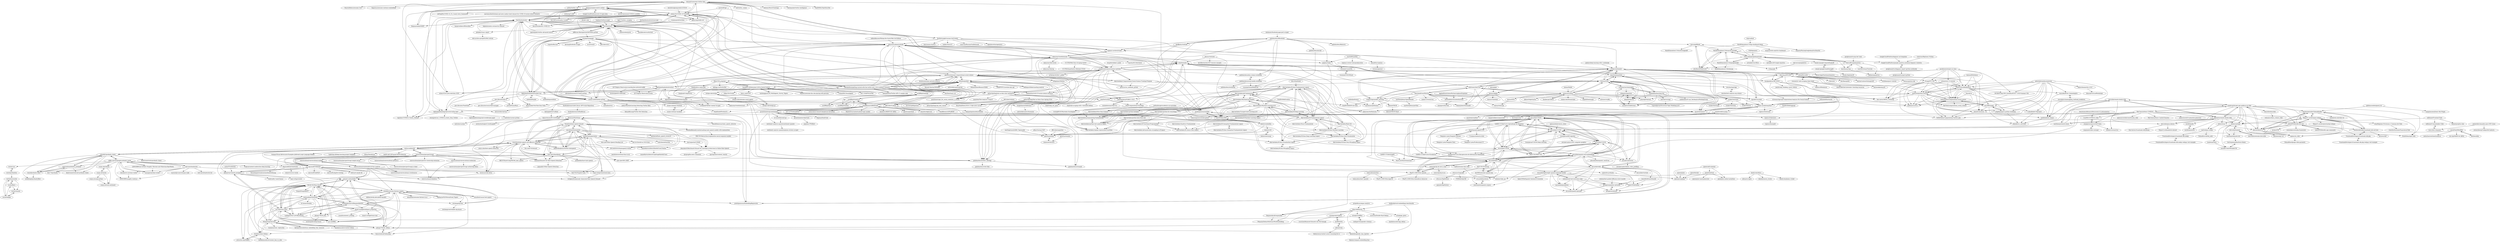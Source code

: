 digraph G {
"shaypal5/awesome-twitter-data" -> "thepanacealab/covid19_twitter"
"shaypal5/awesome-twitter-data" -> "echen102/COVID-19-TweetIDs"
"shaypal5/awesome-twitter-data" -> "fivethirtyeight/russian-troll-tweets"
"shaypal5/awesome-twitter-data" -> "aritter/twitter_nlp" ["e"=1]
"shaypal5/awesome-twitter-data" -> "DocNow/hydrator"
"shaypal5/awesome-twitter-data" -> "zfz/twitter_corpus"
"shaypal5/awesome-twitter-data" -> "nghuyong/weibo-cov" ["e"=1]
"shaypal5/awesome-twitter-data" -> "briatte/awesome-network-analysis" ["e"=1]
"shaypal5/awesome-twitter-data" -> "sidooms/MovieTweetings" ["e"=1]
"shaypal5/awesome-twitter-data" -> "batuhaniskr/twitter-intelligence"
"shaypal5/awesome-twitter-data" -> "KaiDMML/FakeNewsNet" ["e"=1]
"shaypal5/awesome-twitter-data" -> "echen102/us-pres-elections-2020"
"shaypal5/awesome-twitter-data" -> "MaxwellRebo/awesome-2vec" ["e"=1]
"shaypal5/awesome-twitter-data" -> "Separius/awesome-sentence-embedding" ["e"=1]
"shaypal5/awesome-twitter-data" -> "euagendas/m3inference"
"pushshift/api" -> "DocNow/twarc" ["e"=1]
"pushshift/api" -> "dfreelon/pyktok" ["e"=1]
"pushshift/api" -> "echen102/COVID-19-TweetIDs" ["e"=1]
"xdevplatform/search-tweets-python" -> "xdevplatform/getting-started-with-the-twitter-api-v2-for-academic-research" ["e"=1]
"xdevplatform/search-tweets-python" -> "DocNow/twarc" ["e"=1]
"xdevplatform/search-tweets-python" -> "cjbarrie/academictwitteR" ["e"=1]
"xdevplatform/search-tweets-python" -> "echen102/COVID-19-TweetIDs" ["e"=1]
"xdevplatform/search-tweets-python" -> "osome-iu/botometer-python" ["e"=1]
"xdevplatform/search-tweets-python" -> "shaypal5/awesome-twitter-data" ["e"=1]
"xdevplatform/search-tweets-python" -> "thepanacealab/covid19_twitter" ["e"=1]
"GAMES-UChile/Curso-Aprendizaje-de-Maquinas" -> "dccuchile/CC5205"
"GAMES-UChile/Curso-Aprendizaje-de-Maquinas" -> "GAMES-UChile/Curso-Estadistica"
"GAMES-UChile/Curso-Aprendizaje-de-Maquinas" -> "dccuchile/CC6205"
"GAMES-UChile/Curso-Aprendizaje-de-Maquinas" -> "dccuchile/CC6204"
"GAMES-UChile/Curso-Aprendizaje-de-Maquinas" -> "dccuchile/CC6104"
"GAMES-UChile/Curso-Aprendizaje-de-Maquinas" -> "MDS7202/MDS7202"
"GAMES-UChile/Curso-Aprendizaje-de-Maquinas" -> "juanbarrios/Curso-Recuperacion-de-Informacion-Multimedia"
"GAMES-UChile/Curso-Aprendizaje-de-Maquinas" -> "NicoCaro/DataScienceLab"
"GAMES-UChile/Curso-Aprendizaje-de-Maquinas" -> "mmattamala/LogosFCFM"
"JustAnotherArchivist/snscrape" -> "DocNow/twarc" ["e"=1]
"enBonnet/Frontend-Tools" -> "beerjs/santiago"
"enBonnet/Frontend-Tools" -> "Xabadu/jorgitos-chat"
"enBonnet/Frontend-Tools" -> "enBonnet/Comunidades-Chile"
"mkearney/tweetbotornot" -> "ropensci-archive/rtweet" ["e"=1]
"mkearney/tweetbotornot" -> "mkearney/textfeatures" ["e"=1]
"mkearney/tweetbotornot" -> "mkearney/tweetbotornot2"
"mkearney/tweetbotornot" -> "pablobarbera/twitter_ideology"
"mkearney/tweetbotornot" -> "osome-iu/botometer-python"
"mkearney/tweetbotornot" -> "mkearney/tidyversity"
"mkearney/tweetbotornot" -> "cbail/textnets"
"mkearney/tweetbotornot" -> "gojiplus/tuber"
"mkearney/tweetbotornot" -> "cjbarrie/academictwitteR"
"mkearney/tweetbotornot" -> "prodriguezsosa/conText"
"mkearney/tweetbotornot" -> "marsha5813/botcheck"
"dccuchile/beto" -> "dccuchile/spanish-word-embeddings"
"dccuchile/beto" -> "dccuchile/CC6205"
"dccuchile/beto" -> "dccuchile/CC6204"
"dccuchile/beto" -> "josecannete/spanish-corpora"
"dccuchile/beto" -> "PlanTL-GOB-ES/lm-spanish"
"dccuchile/beto" -> "dav009/awesome-spanish-nlp"
"dccuchile/beto" -> "dccuchile/wefe"
"dccuchile/beto" -> "pysentimiento/pysentimiento"
"dccuchile/beto" -> "somosnlp/nlp-de-cero-a-cien"
"dccuchile/beto" -> "dccuchile/CC6104"
"dccuchile/beto" -> "dccuchile/lightweight-spanish-language-models"
"dccuchile/beto" -> "GAMES-UChile/Curso-Aprendizaje-de-Maquinas"
"dccuchile/beto" -> "dccuchile/CC5205"
"dccuchile/beto" -> "imfd/awesome-data-chile"
"dccuchile/beto" -> "TALP-UPC/FreeLing"
"rugantio/fbcrawl" -> "strohne/Facepager" ["e"=1]
"adbar/German-NLP" -> "gesistsa/oolong" ["e"=1]
"Vicomtech/hate-speech-dataset" -> "zeeraktalat/hatespeech"
"Vicomtech/hate-speech-dataset" -> "leondz/hatespeechdata"
"Vicomtech/hate-speech-dataset" -> "t-davidson/hate-speech-and-offensive-language"
"Vicomtech/hate-speech-dataset" -> "jing-qian/A-Benchmark-Dataset-for-Learning-to-Intervene-in-Online-Hate-Speech"
"Vicomtech/hate-speech-dataset" -> "hate-alert/HateXplain"
"Vicomtech/hate-speech-dataset" -> "Hironsan/HateSonar"
"Vicomtech/hate-speech-dataset" -> "ENCASEH2020/hatespeech-twitter"
"Vicomtech/hate-speech-dataset" -> "manoelhortaribeiro/HatefulUsersTwitter"
"Vicomtech/hate-speech-dataset" -> "BrendanKennedy/contextualizing-hate-speech-models-with-explanations"
"Vicomtech/hate-speech-dataset" -> "aymeam/Datasets-for-Hate-Speech-Detection"
"jjallaire/deep-learning-with-r-notebooks" -> "trinker/sentimentr" ["e"=1]
"pablobarbera/Rfacebook" -> "pablobarbera/streamR"
"pablobarbera/Rfacebook" -> "pablobarbera/instaR"
"pablobarbera/Rfacebook" -> "geoffjentry/twitteR"
"pablobarbera/Rfacebook" -> "pablobarbera/social-media-workshop"
"pablobarbera/Rfacebook" -> "pablobarbera/twitter_ideology"
"pablobarbera/Rfacebook" -> "trinker/sentimentr"
"pablobarbera/Rfacebook" -> "daroczig/fbRads"
"pablobarbera/Rfacebook" -> "gojiplus/tuber"
"pablobarbera/Rfacebook" -> "ropensci-archive/rtweet" ["e"=1]
"pablobarbera/Rfacebook" -> "pablobarbera/data-science-workshop"
"pablobarbera/Rfacebook" -> "pablobarbera/Rdataviz"
"erikgahner/PolData" -> "gesiscss/awesome-computational-social-science" ["e"=1]
"erikgahner/PolData" -> "cbail/textnets" ["e"=1]
"erikgahner/PolData" -> "pablobarbera/twitter_ideology" ["e"=1]
"uclanlp/corefBias" -> "rudinger/winogender-schemas"
"uclanlp/corefBias" -> "W4ngatang/sent-bias"
"snguyenthanh/better_profanity" -> "rominf/profanity-filter"
"snguyenthanh/better_profanity" -> "vzhou842/profanity-check"
"snguyenthanh/better_profanity" -> "ben174/profanity"
"snguyenthanh/better_profanity" -> "dimitrismistriotis/alt-profanity-check"
"fivethirtyeight/russian-troll-tweets" -> "shaypal5/awesome-twitter-data"
"fivethirtyeight/russian-troll-tweets" -> "cjbarrie/academictwitteR"
"fivethirtyeight/russian-troll-tweets" -> "cmarcum/RussianTrollNetwork"
"fivethirtyeight/russian-troll-tweets" -> "quanteda/quanteda" ["e"=1]
"fivethirtyeight/russian-troll-tweets" -> "osome-iu/botometer-python"
"fivethirtyeight/russian-troll-tweets" -> "OpenIntroStat/openintro" ["e"=1]
"fivethirtyeight/russian-troll-tweets" -> "ines/course-starter-r" ["e"=1]
"fivethirtyeight/russian-troll-tweets" -> "hadley/stats337" ["e"=1]
"fivethirtyeight/russian-troll-tweets" -> "dselivanov/text2vec" ["e"=1]
"fivethirtyeight/russian-troll-tweets" -> "ropensci-archive/rtweet" ["e"=1]
"marcoguerini/CONAN" -> "jing-qian/A-Benchmark-Dataset-for-Learning-to-Intervene-in-Online-Hate-Speech"
"cpsievert/LDAvis" -> "bstewart/stm"
"cpsievert/LDAvis" -> "dselivanov/text2vec" ["e"=1]
"cpsievert/LDAvis" -> "bmabey/pyLDAvis" ["e"=1]
"cpsievert/LDAvis" -> "trinker/topicmodels_learning"
"cpsievert/LDAvis" -> "quanteda/quanteda" ["e"=1]
"cpsievert/LDAvis" -> "juliasilge/tidytext" ["e"=1]
"cpsievert/LDAvis" -> "trinker/sentimentr"
"cpsievert/LDAvis" -> "jbkunst/highcharter" ["e"=1]
"cpsievert/LDAvis" -> "bnosac/BTM"
"cpsievert/LDAvis" -> "trinker/textclean"
"cpsievert/LDAvis" -> "hrbrmstr/waffle" ["e"=1]
"cpsievert/LDAvis" -> "quanteda/spacyr"
"cpsievert/LDAvis" -> "renkun-ken/formattable" ["e"=1]
"cpsievert/LDAvis" -> "talgalili/heatmaply" ["e"=1]
"mimno/Mallet" -> "cpsievert/LDAvis" ["e"=1]
"bstewart/stm" -> "cschwem2er/stminsights"
"bstewart/stm" -> "dondealban/learning-stm"
"bstewart/stm" -> "trinker/topicmodels_learning"
"bstewart/stm" -> "mikajoh/tidystm"
"bstewart/stm" -> "mroberts/stmBrowser"
"bstewart/stm" -> "cpsievert/LDAvis"
"bstewart/stm" -> "cbail/textnets"
"bstewart/stm" -> "quanteda/quanteda" ["e"=1]
"bstewart/stm" -> "trinker/sentimentr"
"bstewart/stm" -> "dselivanov/text2vec" ["e"=1]
"bstewart/stm" -> "taylor-arnold/cleanNLP"
"bstewart/stm" -> "juliasilge/tidytext" ["e"=1]
"bstewart/stm" -> "TommyJones/textmineR"
"bstewart/stm" -> "keyATM/keyATM"
"bstewart/stm" -> "wesslen/topicApp"
"yusuzech/r-web-scraping-cheat-sheet" -> "salimk/Rcrawler"
"yusuzech/r-web-scraping-cheat-sheet" -> "datawookie/emayili"
"yusuzech/r-web-scraping-cheat-sheet" -> "ropensci/RSelenium" ["e"=1]
"yusuzech/r-web-scraping-cheat-sheet" -> "iamericfletcher/awesome-r-learning-resources" ["e"=1]
"Hironsan/HateSonar" -> "hate-alert/DE-LIMIT"
"Hironsan/HateSonar" -> "t-davidson/hate-speech-and-offensive-language"
"Hironsan/HateSonar" -> "Vicomtech/hate-speech-dataset"
"Hironsan/HateSonar" -> "pinkeshbadjatiya/twitter-hatespeech"
"Hironsan/HateSonar" -> "Data4Democracy/hate_speech_detector"
"Hironsan/HateSonar" -> "leondz/hatespeechdata"
"Hironsan/HateSonar" -> "aman-saha/hate-speech-detection"
"jaeyk/comp_thinking_social_science" -> "jhofman/css2013"
"aesuli/SentiWordNet" -> "anelachan/sentimentanalysis"
"aesuli/SentiWordNet" -> "siat-nlp/MAMS-for-ABSA" ["e"=1]
"aesuli/SentiWordNet" -> "fnielsen/afinn"
"aesuli/SentiWordNet" -> "leondz/hatespeechdata"
"dondealban/learning-stm" -> "bstewart/stm"
"dondealban/learning-stm" -> "cschwem2er/stminsights"
"dondealban/learning-stm" -> "nickbadams/D-Lab_TextAnalysisWorkingGroup"
"dondealban/learning-stm" -> "mkrcke/strutopy"
"dondealban/learning-stm" -> "mikajoh/tidystm"
"dondealban/learning-stm" -> "mroberts/stmBrowser"
"jboynyc/textnets" -> "cbail/textnets"
"jboynyc/textnets" -> "keyATM/keyATM"
"jboynyc/textnets" -> "davidberenstein1957/concise-concepts" ["e"=1]
"tylertreat/BigQuery-Python" -> "GoogleCloudPlatform/google-analytics-premium-bigquery-statistics" ["e"=1]
"mikhailklassen/Mining-the-Social-Web-3rd-Edition" -> "cjbarrie/academictwitteR" ["e"=1]
"pablobarbera/twitter_ideology" -> "pablobarbera/streamR"
"pablobarbera/twitter_ideology" -> "pablobarbera/voter-files" ["e"=1]
"AppliedDataSciencePartners/xgboostExplainer" -> "pommedeterresautee/fastrtext" ["e"=1]
"ryanmcgrath/twython" -> "DocNow/twarc" ["e"=1]
"EmilHvitfeldt/smltar" -> "keyATM/keyATM" ["e"=1]
"EmilHvitfeldt/smltar" -> "EmilHvitfeldt/R-text-data" ["e"=1]
"dccuchile/CC6204" -> "dccuchile/CC6205"
"dccuchile/CC6204" -> "dccuchile/CC6104"
"dccuchile/CC6204" -> "dccuchile/CC5205"
"dccuchile/CC6204" -> "GAMES-UChile/Curso-Aprendizaje-de-Maquinas"
"dccuchile/CC6204" -> "juanbarrios/Curso-Recuperacion-de-Informacion-Multimedia"
"dccuchile/CC6204" -> "NicoCaro/DataScienceLab"
"dccuchile/CC6204" -> "dccuchile/beto"
"dccuchile/CC6204" -> "MDS7202/MDS7202"
"dccuchile/CC6204" -> "dccuchile/spanish-word-embeddings"
"dccuchile/CC6204" -> "zorzalerrante/aves"
"dccuchile/CC6204" -> "GAMES-UChile/Curso-Estadistica"
"dccuchile/CC6205" -> "dccuchile/CC5205"
"dccuchile/CC6205" -> "dccuchile/CC6204"
"dccuchile/CC6205" -> "dccuchile/CC6104"
"dccuchile/CC6205" -> "MDS7202/MDS7202"
"dccuchile/CC6205" -> "GAMES-UChile/Curso-Aprendizaje-de-Maquinas"
"dccuchile/CC6205" -> "dccuchile/wefe"
"dccuchile/CC6205" -> "juanbarrios/Curso-Recuperacion-de-Informacion-Multimedia"
"dccuchile/CC6205" -> "dccuchile/spanish-word-embeddings"
"dccuchile/CC6205" -> "dccuchile/beto"
"dccuchile/CC6205" -> "ivansipiran/CC6204-Deep-Learning"
"dccuchile/CC6205" -> "NicoCaro/DataScienceLab"
"dccuchile/CC6205" -> "GAMES-UChile/Curso-Estadistica"
"dccuchile/CC6205" -> "zorzalerrante/aves"
"dccuchile/CC6205" -> "mmattamala/LogosFCFM"
"leondz/hatespeechdata" -> "hate-alert/HateXplain"
"leondz/hatespeechdata" -> "zeeraktalat/hatespeech"
"leondz/hatespeechdata" -> "Vicomtech/hate-speech-dataset"
"leondz/hatespeechdata" -> "t-davidson/hate-speech-and-offensive-language"
"leondz/hatespeechdata" -> "hate-alert/DE-LIMIT"
"leondz/hatespeechdata" -> "hate-alert/Hate-Speech-Reading-List"
"leondz/hatespeechdata" -> "marcoguerini/CONAN"
"leondz/hatespeechdata" -> "pinkeshbadjatiya/twitter-hatespeech"
"leondz/hatespeechdata" -> "jing-qian/A-Benchmark-Dataset-for-Learning-to-Intervene-in-Online-Hate-Speech"
"leondz/hatespeechdata" -> "Hironsan/HateSonar"
"leondz/hatespeechdata" -> "uds-lsv/GermEval-2018-Data"
"leondz/hatespeechdata" -> "aymeam/Datasets-for-Hate-Speech-Detection"
"leondz/hatespeechdata" -> "valeriobasile/hurtlex"
"leondz/hatespeechdata" -> "SALT-NLP/implicit-hate"
"leondz/hatespeechdata" -> "paul-rottger/hatecheck-data"
"chucknorris-io/swear-words" -> "LDNOOBW/naughty-words-js"
"dccuchile/spanish-word-embeddings" -> "dccuchile/beto"
"dccuchile/spanish-word-embeddings" -> "dccuchile/CC6205"
"dccuchile/spanish-word-embeddings" -> "dccuchile/CC6204"
"dccuchile/spanish-word-embeddings" -> "dccuchile/wefe"
"dccuchile/spanish-word-embeddings" -> "aitoralmeida/spanish_word2vec"
"dccuchile/spanish-word-embeddings" -> "josecannete/spanish-corpora"
"dccuchile/spanish-word-embeddings" -> "dav009/awesome-spanish-nlp"
"dccuchile/spanish-word-embeddings" -> "dccuchile/CC6104"
"dccuchile/spanish-word-embeddings" -> "dccuchile/CC5205"
"dccuchile/spanish-word-embeddings" -> "pysentimiento/pysentimiento"
"dccuchile/spanish-word-embeddings" -> "PlanTL-GOB-ES/lm-spanish"
"dccuchile/spanish-word-embeddings" -> "dccuchile/lightweight-spanish-language-models"
"dccuchile/spanish-word-embeddings" -> "crscardellino/sbwce"
"dccuchile/spanish-word-embeddings" -> "GAMES-UChile/Curso-Aprendizaje-de-Maquinas"
"dccuchile/spanish-word-embeddings" -> "zorzalerrante/aves"
"r-dbi/bigrquery" -> "8-bit-sheep/googleAnalyticsR" ["e"=1]
"web-mech/badwords" -> "coffee-and-fun/google-profanity-words"
"web-mech/badwords" -> "jojoee/leo-profanity"
"web-mech/badwords" -> "raymondjavaxx/swearjar-node"
"web-mech/badwords" -> "zacanger/profane-words"
"web-mech/badwords" -> "web-mech/badwords-list"
"web-mech/badwords" -> "LDNOOBW/naughty-words-js"
"web-mech/badwords" -> "chucknorris-io/swear-words"
"conversationai/conversationai-models" -> "conversationai/conversationai-crowdsource"
"conversationai/conversationai-models" -> "conversationai/unintended-ml-bias-analysis"
"ribernhard/PS239T" -> "sf585978/cssReadingList"
"ribernhard/PS239T" -> "nealcaren/python-tutorials"
"ribernhard/PS239T" -> "honeyAndSw/computational-social-science"
"ribernhard/PS239T" -> "ohexel/comsocsci"
"ribernhard/PS239T" -> "vtraag/4TU-CSS"
"ribernhard/PS239T" -> "ben-aaron188/ltta_workshop"
"ribernhard/PS239T" -> "msalganik/soc596_f2016"
"ribernhard/PS239T" -> "h2researchgroup/Computational-Analysis-For-Social-Science"
"ribernhard/PS239T" -> "pablobarbera/POIR613-2021"
"bnosac/BTM" -> "bnosac/textrank"
"CU-ITSS/Web-Data-Scraping-S2019" -> "CU-ITSS/Quantitative-Methods-F2018"
"CU-ITSS/Web-Data-Scraping-S2019" -> "compsocialscience/summer-institute"
"vosonlab/vosonSML" -> "vosonlab/VOSONDash"
"EmilHvitfeldt/ggpage" -> "ropensci/textreuse" ["e"=1]
"dlab-berkeley/python-for-everything" -> "dlab-berkeley/programming-fundamentals"
"dlab-berkeley/python-for-everything" -> "dlab-berkeley/python-text-analysis-legacy"
"dlab-berkeley/python-for-everything" -> "dlab-berkeley/git-fundamentals"
"dlab-berkeley/python-for-everything" -> "dlab-berkeley/python-data-from-web"
"dlab-berkeley/python-for-everything" -> "dlab-berkeley/regular-expressions-in-python"
"bnosac/udpipe" -> "taylor-arnold/cleanNLP"
"bnosac/udpipe" -> "bnosac/textrank"
"bnosac/udpipe" -> "bnosac/ruimtehol"
"bnosac/udpipe" -> "mkearney/textfeatures" ["e"=1]
"bnosac/udpipe" -> "pommedeterresautee/fastrtext"
"bnosac/udpipe" -> "trinker/sentimentr"
"digitalmethodsinitiative/4cat" -> "digitalmethodsinitiative/zeeschuimer"
"digitalmethodsinitiative/4cat" -> "digitalmethodsinitiative/dmi-tcat"
"digitalmethodsinitiative/4cat" -> "dfreelon/pyktok"
"digitalmethodsinitiative/4cat" -> "JBGruber/traktok"
"digitalmethodsinitiative/4cat" -> "Q-Bukold/TikTok-Content-Scraper"
"digitalmethodsinitiative/4cat" -> "QUT-Digital-Observatory/youte"
"medialab/hyphe" -> "digitalmethodsinitiative/dmi-tcat" ["e"=1]
"GoogleCloudPlatform/bigquery-ml-templates" -> "GoogleCloudPlatform/google-analytics-premium-bigquery-statistics" ["e"=1]
"charlie86/spotifyr" -> "JosiahParry/genius"
"charlie86/spotifyr" -> "gojiplus/tuber"
"charlie86/spotifyr" -> "ropensci-review-tools/goodpractice" ["e"=1]
"wesslen/text-analysis-org-science" -> "wesslen/topicApp"
"ArthurSpirling/Text-as-Data-Class-Spring-2018-" -> "ArthurSpirling/yale_text_course"
"ArthurSpirling/Text-as-Data-Class-Spring-2018-" -> "BuzzFeedNews/2016-12-fake-news-survey"
"manoelhortaribeiro/HatefulUsersTwitter" -> "manoelhortaribeiro/GraphSageHatefulUsers"
"Tatvic/RGoogleAnalytics" -> "skardhamar/rga"
"Tatvic/RGoogleAnalytics" -> "8-bit-sheep/googleAnalyticsR"
"Tatvic/RGoogleAnalytics" -> "MarkEdmondson1234/searchConsoleR"
"Tatvic/RGoogleAnalytics" -> "LucyMcGowan/Tutorials"
"Tatvic/RGoogleAnalytics" -> "jdeboer/ganalytics"
"Tatvic/RGoogleAnalytics" -> "jburkhardt/RAdwords"
"rominf/profanity-filter" -> "vzhou842/profanity-check"
"rominf/profanity-filter" -> "areebbeigh/profanityfilter"
"rominf/profanity-filter" -> "snguyenthanh/better_profanity"
"vzhou842/profanity-check" -> "rominf/profanity-filter"
"vzhou842/profanity-check" -> "snguyenthanh/better_profanity"
"vzhou842/profanity-check" -> "dimitrismistriotis/alt-profanity-check"
"vzhou842/profanity-check" -> "t-davidson/hate-speech-and-offensive-language"
"vzhou842/profanity-check" -> "areebbeigh/profanityfilter"
"vzhou842/profanity-check" -> "coffee-and-fun/google-profanity-words"
"vzhou842/profanity-check" -> "ben174/profanity"
"vzhou842/profanity-check" -> "dimitrismistriotis/profanity-check"
"vzhou842/profanity-check" -> "unitaryai/detoxify"
"GAMES-UChile/mogptk" -> "NicoCaro/DataScienceLab" ["e"=1]
"dlab-berkeley/R-Data-Wrangling-Legacy" -> "dlab-berkeley/R-Data-Visualization-Legacy"
"rudinger/winogender-schemas" -> "uclanlp/corefBias"
"dlab-berkeley/R-Geospatial-Fundamentals-Legacy" -> "dlab-berkeley/R-Census-Data-Legacy"
"dlab-berkeley/R-Geospatial-Fundamentals-Legacy" -> "dlab-berkeley/Python-Geospatial-Fundamentals-Legacy"
"pablobarbera/instaR" -> "vosonlab/SocialMediaLab"
"jburkhardt/RAdwords" -> "daroczig/fbRads"
"jburkhardt/RAdwords" -> "MarkEdmondson1234/searchConsoleR"
"mikajoh/stmprinter" -> "mikajoh/tidystm"
"cbail/textasdata" -> "cbail/textnets"
"cbail/textasdata" -> "cbail/web-scraping-with-r-extended-edition"
"cbail/textasdata" -> "cbail/Computational-Sociology"
"cbail/textasdata" -> "cbail/comp_soc_grad"
"cbail/textasdata" -> "ArthurSpirling/text-as-data-class-spring2021"
"cbail/textasdata" -> "keyATM/keyATM"
"koheiw/seededlda" -> "keyATM/keyATM"
"koheiw/seededlda" -> "koheiw/LSX"
"koheiw/seededlda" -> "gesistsa/oolong"
"pablomarambio/jquery.rut" -> "freshworkstudio/ChileanBundle"
"pablomarambio/jquery.rut" -> "joaquinnunez/jQuery-Rut-Plugin"
"euagendas/m3inference" -> "networkdynamics/humanizr"
"ResponsiblyAI/responsibly" -> "TManzini/DebiasMulticlassWordEmbedding"
"mkearney/tidyversity" -> "mkearney/tidyreg"
"cbail/textnets" -> "cbail/textasdata"
"cbail/textnets" -> "compsocialscience/summer-institute"
"cbail/textnets" -> "myeomans/politeness"
"cbail/textnets" -> "mkearney/textfeatures" ["e"=1]
"cbail/textnets" -> "bstewart/stm"
"cbail/textnets" -> "trinker/sentimentr"
"cbail/textnets" -> "cbail/Computational-Sociology"
"mdredze/carmen-python" -> "mdredze/carmen"
"dlab-berkeley/R-Deep-Learning" -> "dlab-berkeley/Machine-Learning-in-R"
"dlab-berkeley/R-Deep-Learning" -> "dlab-berkeley/R-Fundamentals-Legacy"
"dlab-berkeley/R-Deep-Learning" -> "dlab-berkeley/MachineLearningWG"
"dlab-berkeley/R-Deep-Learning" -> "dlab-berkeley/git-fundamentals"
"dlab-berkeley/R-Deep-Learning" -> "dlab-berkeley/Python-Fundamentals-Legacy"
"dlab-berkeley/R-Deep-Learning" -> "dlab-berkeley/R-Machine-Learning-Legacy"
"ohexel/comsocsci" -> "mobileink/lab.compss"
"ohexel/comsocsci" -> "honeyAndSw/computational-social-science"
"ohexel/comsocsci" -> "PsiPhiTheta/Computational-SocSci-Labs"
"devschile/awesome-devschile" -> "devschile/huemul"
"vosonlab/VOSONDash" -> "vosonlab/vosonSML"
"MauriceButler/badwords" -> "reimertz/curse-words"
"MauriceButler/badwords" -> "thisandagain/washyourmouthoutwithsoap"
"josecannete/spanish-corpora" -> "crscardellino/sbwce"
"NinjasCL-archive/guia-webpay" -> "sagmor/sii_chile"
"NinjasCL-archive/guia-webpay" -> "freshworkstudio/ChileanBundle"
"NinjasCL-archive/guia-webpay" -> "NinjasCL-archive/prestashop-webpay"
"NinjasCL-archive/guia-webpay" -> "knxroot/bdcut-cl"
"NinjasCL-archive/guia-webpay" -> "beerjs/santiago"
"NinjasCL-archive/guia-webpay" -> "LibreDTE/libredte-lib-core"
"NinjasCL-archive/guia-webpay" -> "freshworkstudio/transbank-web-services"
"NinjasCL-archive/guia-webpay" -> "ctala/Regiones-Provincias-y-Comunas-de-Chile."
"ENCASEH2020/hatespeech-twitter" -> "jaeyk/intersectional-bias-in-ml"
"nealcaren/python-tutorials" -> "jongbinjung/css-python-workshop"
"nealcaren/python-tutorials" -> "honeyAndSw/computational-social-science"
"nealcaren/python-tutorials" -> "sf585978/cssReadingList"
"nealcaren/python-tutorials" -> "h2researchgroup/Computational-Analysis-For-Social-Science"
"nealcaren/python-tutorials" -> "jhofman/css2013"
"nealcaren/python-tutorials" -> "mac389/snappy"
"nealcaren/python-tutorials" -> "ben-aaron188/ltta_workshop"
"nealcaren/python-tutorials" -> "HerTeoh/computational_social_science"
"uclanlp/gn_glove" -> "kanekomasahiro/gp_debias"
"W4ngatang/sent-bias" -> "pliang279/sent_debias"
"W4ngatang/sent-bias" -> "keitakurita/contextual_embedding_bias_measure"
"W4ngatang/sent-bias" -> "kanekomasahiro/context-debias"
"W4ngatang/sent-bias" -> "Irenehere/Auto-Debias"
"W4ngatang/sent-bias" -> "McGill-NLP/bias-bench"
"W4ngatang/sent-bias" -> "chadaeun/weat_replication"
"DS-BootCamp-DSI-Columbia/AY2017-2018-Summer-CSS" -> "PsiPhiTheta/Computational-SocSci-Labs"
"CullenBoldt/CSSproject" -> "atkindel/css_activities"
"jacobeisenstein/gt-css-class" -> "honeyAndSw/computational-social-science"
"jacobeisenstein/gt-css-class" -> "sf585978/cssReadingList"
"jacobeisenstein/gt-css-class" -> "nealcaren/python-tutorials"
"jacobeisenstein/gt-css-class" -> "DS-BootCamp-DSI-Columbia/AY2017-2018-Summer-CSS"
"jacobeisenstein/gt-css-class" -> "ben-aaron188/ltta_workshop"
"jacobeisenstein/gt-css-class" -> "vtraag/4TU-CSS"
"jacobeisenstein/gt-css-class" -> "msalganik/soc596_f2016"
"jacobeisenstein/gt-css-class" -> "eytan/www-15-tutorial"
"jacobeisenstein/gt-css-class" -> "ribernhard/PS239T"
"sf585978/cssReadingList" -> "honeyAndSw/computational-social-science"
"sf585978/cssReadingList" -> "ohexel/comsocsci"
"sf585978/cssReadingList" -> "nealcaren/python-tutorials"
"sf585978/cssReadingList" -> "PsiPhiTheta/Computational-SocSci-Labs"
"sf585978/cssReadingList" -> "mobileink/lab.compss"
"sf585978/cssReadingList" -> "maczokni/R-for-Criminologists"
"sf585978/cssReadingList" -> "jhofman/css2013"
"sf585978/cssReadingList" -> "mac389/snappy"
"sf585978/cssReadingList" -> "DS-BootCamp-DSI-Columbia/AY2017-2018-Summer-CSS"
"mac389/snappy" -> "jongbinjung/css-python-workshop"
"mac389/snappy" -> "CullenBoldt/CSSproject"
"mac389/snappy" -> "atkindel/css_activities"
"mac389/snappy" -> "ohexel/comsocsci"
"mac389/snappy" -> "honeyAndSw/computational-social-science"
"maczokni/crimemapping_textbook_bookdown" -> "maczokni/R-for-Criminologists"
"maczokni/crimemapping_textbook_bookdown" -> "mobileink/lab.compss"
"cbpuschmann/stm_ic2s2" -> "dmasad/cssGradWorkshops"
"TransbankDevelopers/transbank-sdk-php" -> "TransbankDevelopers/transbank-sdk-php-webpay-rest-example"
"TransbankDevelopers/transbank-sdk-php" -> "freshworkstudio/transbank-web-services"
"keitakurita/contextual_embedding_bias_measure" -> "W4ngatang/sent-bias"
"dlab-berkeley/R-Data-Visualization-Legacy" -> "dlab-berkeley/R-Data-Wrangling-Legacy"
"dlab-berkeley/Python-Geospatial-Fundamentals-Legacy" -> "dlab-berkeley/R-Geospatial-Fundamentals-Legacy"
"juanbarrios/Curso-Recuperacion-de-Informacion-Multimedia" -> "NicoCaro/DataScienceLab"
"dlab-berkeley/git-fundamentals" -> "dlab-berkeley/programming-fundamentals"
"dlab-berkeley/git-fundamentals" -> "dlab-berkeley/MachineLearningWG"
"dlab-berkeley/git-fundamentals" -> "dlab-berkeley/python-for-everything"
"dlab-berkeley/git-fundamentals" -> "dlab-berkeley/python-berkeley"
"dlab-berkeley/git-fundamentals" -> "dlab-berkeley/R-for-Data-Science"
"dlab-berkeley/git-fundamentals" -> "dlab-berkeley/Python-Fundamentals-Legacy"
"dlab-berkeley/git-fundamentals" -> "dlab-berkeley/python-text-analysis-legacy"
"citiususc/DepPattern" -> "gamallo/DepPattern"
"TransbankDevelopers/transbank-sdk-php-webpay-rest-example" -> "TransbankDevelopers/transbank-sdk-php"
"proinchile/comandos-para-GNU-Linux" -> "lcjury/devs-hispanos"
"proinchile/comandos-para-GNU-Linux" -> "proinchileorg/CodigosDeConducta"
"jojoee/bahttext" -> "jojoee/promptpay"
"jojoee/bahttext" -> "jojoee/pwa-online-hackathon"
"jojoee/bahttext" -> "jojoee/pixel-mask-generator"
"gonenhila/gender_bias_lipstick" -> "hljames/compare-embedding-bias"
"causaltext/causal-text-papers" -> "prodriguezsosa/EmbeddingRegression" ["e"=1]
"causaltext/causal-text-papers" -> "uclanlp/awesome-fairness-papers" ["e"=1]
"xdevplatform/Twitter-API-v2-sample-code" -> "xdevplatform/getting-started-with-the-twitter-api-v2-for-academic-research" ["e"=1]
"xdevplatform/Twitter-API-v2-sample-code" -> "DocNow/twarc" ["e"=1]
"xdevplatform/Twitter-API-v2-sample-code" -> "cjbarrie/academictwitteR" ["e"=1]
"sferik/t-ruby" -> "DocNow/twarc" ["e"=1]
"VinAIResearch/BERTweet" -> "cardiffnlp/tweeteval"
"VinAIResearch/BERTweet" -> "digitalepidemiologylab/covid-twitter-bert"
"VinAIResearch/BERTweet" -> "cbaziotis/ekphrasis" ["e"=1]
"VinAIResearch/BERTweet" -> "pysentimiento/pysentimiento"
"VinAIResearch/BERTweet" -> "VinAIResearch/PhoBERT" ["e"=1]
"VinAIResearch/BERTweet" -> "mit-ccc/TweebankNLP"
"VinAIResearch/BERTweet" -> "swisscom/ai-research-keyphrase-extraction" ["e"=1]
"VinAIResearch/BERTweet" -> "echen102/COVID-19-TweetIDs"
"VinAIResearch/BERTweet" -> "MilaNLProc/contextualized-topic-models" ["e"=1]
"VinAIResearch/BERTweet" -> "DocNow/hydrator"
"VinAIResearch/BERTweet" -> "lixin4ever/BERT-E2E-ABSA" ["e"=1]
"OxCGRT/covid-policy-tracker" -> "echen102/COVID-19-TweetIDs" ["e"=1]
"sudhof/politeness" -> "myeomans/politeness" ["e"=1]
"googleanalytics/ga-dev-tools" -> "Tatvic/RGoogleAnalytics" ["e"=1]
"igorbrigadir/twitter-advanced-search" -> "DocNow/twarc" ["e"=1]
"igorbrigadir/twitter-advanced-search" -> "DocNow/hydrator" ["e"=1]
"beoutbreakprepared/nCoV2019" -> "echen102/COVID-19-TweetIDs" ["e"=1]
"echen102/COVID-19-TweetIDs" -> "DocNow/hydrator"
"echen102/COVID-19-TweetIDs" -> "thepanacealab/covid19_twitter"
"echen102/COVID-19-TweetIDs" -> "DocNow/twarc"
"echen102/COVID-19-TweetIDs" -> "echen102/us-pres-elections-2020"
"echen102/COVID-19-TweetIDs" -> "lopezbec/COVID19_Tweets_Dataset"
"echen102/COVID-19-TweetIDs" -> "osome-iu/botometer-python"
"echen102/COVID-19-TweetIDs" -> "nghuyong/weibo-cov" ["e"=1]
"echen102/COVID-19-TweetIDs" -> "shaypal5/awesome-twitter-data"
"echen102/COVID-19-TweetIDs" -> "digitalepidemiologylab/covid-twitter-bert"
"echen102/COVID-19-TweetIDs" -> "xdevplatform/getting-started-with-the-twitter-api-v2-for-academic-research"
"echen102/COVID-19-TweetIDs" -> "natematias/covid-19-social-science-research"
"echen102/COVID-19-TweetIDs" -> "compsocialscience/summer-institute"
"echen102/COVID-19-TweetIDs" -> "OxCGRT/covid-policy-tracker" ["e"=1]
"echen102/COVID-19-TweetIDs" -> "cjbarrie/academictwitteR"
"echen102/COVID-19-TweetIDs" -> "descarteslabs/DL-COVID-19" ["e"=1]
"hate-alert/HateXplain" -> "leondz/hatespeechdata"
"hate-alert/HateXplain" -> "hate-alert/DE-LIMIT"
"hate-alert/HateXplain" -> "aymeam/Datasets-for-Hate-Speech-Detection"
"hate-alert/HateXplain" -> "Vicomtech/hate-speech-dataset"
"hate-alert/HateXplain" -> "joonkeekim/hare-hate-speech"
"hate-alert/HateXplain" -> "SALT-NLP/implicit-hate"
"hate-alert/HateXplain" -> "bvidgen/Dynamically-Generated-Hate-Speech-Dataset"
"hate-alert/HateXplain" -> "HKUST-KnowComp/MLMA_hate_speech"
"hate-alert/HateXplain" -> "microsoft/TOXIGEN"
"hate-alert/HateXplain" -> "t-davidson/hate-speech-and-offensive-language"
"unitaryai/detoxify" -> "microsoft/TOXIGEN"
"unitaryai/detoxify" -> "t-davidson/hate-speech-and-offensive-language"
"unitaryai/detoxify" -> "hate-alert/HateXplain"
"unitaryai/detoxify" -> "LAION-AI/CLIP-based-NSFW-Detector" ["e"=1]
"unitaryai/detoxify" -> "allenai/real-toxicity-prompts"
"unitaryai/detoxify" -> "vzhou842/profanity-check"
"unitaryai/detoxify" -> "Unispac/Visual-Adversarial-Examples-Jailbreak-Large-Language-Models" ["e"=1]
"unitaryai/detoxify" -> "cardiffnlp/tweeteval"
"unitaryai/detoxify" -> "aymeam/Datasets-for-Hate-Speech-Detection"
"unitaryai/detoxify" -> "Lightning-AI/deep-learning-project-template" ["e"=1]
"unitaryai/detoxify" -> "moinnadeem/StereoSet"
"unitaryai/detoxify" -> "leondz/hatespeechdata"
"unitaryai/detoxify" -> "conversationai/perspectiveapi"
"unitaryai/detoxify" -> "QData/TextAttack" ["e"=1]
"unitaryai/detoxify" -> "Hironsan/HateSonar"
"thepanacealab/covid19_twitter" -> "echen102/COVID-19-TweetIDs"
"thepanacealab/covid19_twitter" -> "thepanacealab/SMMT"
"thepanacealab/covid19_twitter" -> "DocNow/hydrator"
"thepanacealab/covid19_twitter" -> "lopezbec/COVID19_Tweets_Dataset"
"thepanacealab/covid19_twitter" -> "shaypal5/awesome-twitter-data"
"thepanacealab/covid19_twitter" -> "digitalepidemiologylab/covid-twitter-bert"
"thepanacealab/covid19_twitter" -> "nghuyong/weibo-cov" ["e"=1]
"thepanacealab/covid19_twitter" -> "DocNow/twarc"
"thepanacealab/covid19_twitter" -> "cuilimeng/CoAID" ["e"=1]
"thepanacealab/covid19_twitter" -> "descarteslabs/DL-COVID-19" ["e"=1]
"thepanacealab/covid19_twitter" -> "GoogleCloudPlatform/covid-19-open-data" ["e"=1]
"thepanacealab/covid19_twitter" -> "ActiveConclusion/COVID19_mobility" ["e"=1]
"thepanacealab/covid19_twitter" -> "JieYingWu/COVID-19_US_County-level_Summaries" ["e"=1]
"thepanacealab/covid19_twitter" -> "narcisoyu/Institutional-and-news-media-tweet-dataset-for-COVID-19-social-science-research"
"thepanacealab/covid19_twitter" -> "OxCGRT/covid-policy-tracker" ["e"=1]
"DataScienceResearchPeru/covid-19_latinoamerica" -> "ivanMSC/COVID19_Chile" ["e"=1]
"GoogleCloudPlatform/covid-19-open-data" -> "thepanacealab/covid19_twitter" ["e"=1]
"pysentimiento/pysentimiento" -> "dccuchile/beto"
"pysentimiento/pysentimiento" -> "dccuchile/spanish-word-embeddings"
"pysentimiento/pysentimiento" -> "VinAIResearch/BERTweet"
"pysentimiento/pysentimiento" -> "el-cornetillo/senti-py"
"pysentimiento/pysentimiento" -> "pysentimiento/robertuito"
"pysentimiento/pysentimiento" -> "dccuchile/CC6205"
"pysentimiento/pysentimiento" -> "cardiffnlp/tweeteval"
"pysentimiento/pysentimiento" -> "sentiment-analysis-spanish/sentiment-spanish"
"pysentimiento/pysentimiento" -> "somosnlp/nlp-de-cero-a-cien"
"pysentimiento/pysentimiento" -> "PlanTL-GOB-ES/lm-spanish"
"pysentimiento/pysentimiento" -> "cardiffnlp/tweetnlp"
"pysentimiento/pysentimiento" -> "Hironsan/HateSonar"
"pysentimiento/pysentimiento" -> "fmplaza/EmoEvent"
"pysentimiento/pysentimiento" -> "dccuchile/CC6204"
"dlab-berkeley/R-Machine-Learning-Legacy" -> "dlab-berkeley/R-Functional-Programming"
"dlab-berkeley/R-Machine-Learning-Legacy" -> "dlab-berkeley/R-Census-Data-Legacy"
"natematias/covid-19-social-science-research" -> "BuzzFeedNews/2016-12-fake-news-survey"
"digitalepidemiologylab/covid-twitter-bert" -> "s4zong/extract_COVID19_events_from_Twitter"
"digitalepidemiologylab/covid-twitter-bert" -> "digitalepidemiologylab/crowdbreaks-paper"
"digitalepidemiologylab/covid-twitter-bert" -> "mdredze/carmen-python"
"digitalepidemiologylab/covid-twitter-bert" -> "lopezbec/COVID19_Tweets_Dataset"
"nghuyong/weibo-cov" -> "thepanacealab/covid19_twitter" ["e"=1]
"nghuyong/weibo-cov" -> "echen102/COVID-19-TweetIDs" ["e"=1]
"shauli-ravfogel/nullspace_projection" -> "yanaiela/amnesic_probing"
"shauli-ravfogel/nullspace_projection" -> "shauli-ravfogel/rlace-icml" ["e"=1]
"shauli-ravfogel/nullspace_projection" -> "pliang279/LM_bias"
"shauli-ravfogel/nullspace_projection" -> "McGill-NLP/bias-bench"
"shauli-ravfogel/nullspace_projection" -> "pliang279/sent_debias"
"geoffjentry/twitteR" -> "pablobarbera/streamR"
"geoffjentry/twitteR" -> "pablobarbera/Rfacebook"
"geoffjentry/twitteR" -> "ropensci-archive/rtweet" ["e"=1]
"thepanacealab/SMMT" -> "thepanacealab/covid19_twitter"
"hendrycks/ethics" -> "allenai/scruples"
"hendrycks/ethics" -> "demelin/moral_stories"
"hendrycks/ethics" -> "hendrycks/jiminy-cricket"
"hendrycks/ethics" -> "amazon-science/bold"
"MinCiencia/Datos-COVID19" -> "juanbrujo/listado-apis-publicas-en-chile"
"MinCiencia/Datos-COVID19" -> "ivanMSC/COVID19_Chile"
"MinCiencia/Datos-COVID19" -> "jorgeperezrojas/covid19-data"
"MinCiencia/Datos-COVID19" -> "MinCiencia/Datos-CambioClimatico"
"MinCiencia/Datos-COVID19" -> "GAMES-UChile/Curso-Aprendizaje-de-Maquinas"
"MinCiencia/Datos-COVID19" -> "dccuchile/CC5205"
"MinCiencia/Datos-COVID19" -> "LibreDTE/libredte-lib-core"
"MinCiencia/Datos-COVID19" -> "itoledor/coronavirus"
"MinCiencia/Datos-COVID19" -> "juancri/covid19-animation-generator"
"MinCiencia/Datos-COVID19" -> "dccuchile/CC6205"
"MinCiencia/Datos-COVID19" -> "dccuchile/beto"
"MinCiencia/Datos-COVID19" -> "opensourcechile/constitucion_chile"
"MinCiencia/Datos-COVID19" -> "polymeris/remoto-desde-chile"
"MinCiencia/Datos-COVID19" -> "NinjasCL-archive/guia-webpay"
"MinCiencia/Datos-COVID19" -> "knxroot/bdcut-cl"
"zorzalerrante/aves" -> "zorzalerrante/chilean_voter_profiling"
"zorzalerrante/aves" -> "dccuchile/CC6104"
"keyATM/keyATM" -> "koheiw/seededlda"
"keyATM/keyATM" -> "gesistsa/oolong"
"keyATM/keyATM" -> "prodriguezsosa/conText"
"uclanlp/awesome-fairness-papers" -> "McGill-NLP/bias-bench"
"uclanlp/awesome-fairness-papers" -> "amazon-science/bold"
"uclanlp/awesome-fairness-papers" -> "datamllab/awesome-fairness-in-ai" ["e"=1]
"uclanlp/awesome-fairness-papers" -> "ewsheng/nlg-bias"
"uclanlp/awesome-fairness-papers" -> "facebookresearch/ResponsibleNLP"
"uclanlp/awesome-fairness-papers" -> "pliang279/sent_debias"
"uclanlp/awesome-fairness-papers" -> "timoschick/self-debiasing"
"uclanlp/awesome-fairness-papers" -> "moinnadeem/StereoSet"
"uclanlp/awesome-fairness-papers" -> "zhijing-jin/NLP4SocialGood_Papers" ["e"=1]
"uclanlp/awesome-fairness-papers" -> "i-gallegos/Fair-LLM-Benchmark"
"uclanlp/awesome-fairness-papers" -> "pliang279/LM_bias"
"uclanlp/awesome-fairness-papers" -> "causaltext/causal-text-papers" ["e"=1]
"uclanlp/awesome-fairness-papers" -> "shauli-ravfogel/nullspace_projection"
"uclanlp/awesome-fairness-papers" -> "nyu-mll/BBQ"
"uclanlp/awesome-fairness-papers" -> "zhijing-jin/nlp-phd-global-equality" ["e"=1]
"knxroot/bdcut-cl" -> "freshworkstudio/ChileanBundle"
"knxroot/bdcut-cl" -> "YerkoPalma/npm-chile"
"knxroot/bdcut-cl" -> "NinjasCL-archive/guia-webpay"
"knxroot/bdcut-cl" -> "platanus/ng2-rut" ["e"=1]
"knxroot/bdcut-cl" -> "sagmor/sii_chile"
"knxroot/bdcut-cl" -> "juanbrujo/listado-apis-publicas-en-chile"
"aritter/twitter_nlp" -> "shaypal5/awesome-twitter-data" ["e"=1]
"datamllab/awesome-fairness-in-ai" -> "uclanlp/awesome-fairness-papers" ["e"=1]
"aymeam/Datasets-for-Hate-Speech-Detection" -> "jmjmalik22/Hate-Speech-Detection"
"aymeam/Datasets-for-Hate-Speech-Detection" -> "hate-alert/HateXplain"
"LibreDTE/libredte-lib-core" -> "LibreDTE/libredte-app-community"
"LibreDTE/libredte-lib-core" -> "NinjasCL-archive/guia-webpay"
"LibreDTE/libredte-lib-core" -> "freshworkstudio/ChileanBundle"
"LibreDTE/libredte-lib-core" -> "sagmor/sii_chile"
"LibreDTE/libredte-lib-core" -> "knxroot/bdcut-cl"
"LibreDTE/libredte-lib-core" -> "niclabs/DTE"
"LibreDTE/libredte-lib-core" -> "TransbankDevelopers/transbank-sdk-php"
"LibreDTE/libredte-lib-core" -> "sowerphp/sowerphp-framework"
"LibreDTE/libredte-lib-core" -> "freshworkstudio/transbank-web-services"
"mmattamala/LogosFCFM" -> "Template-Latex/Template-Informe"
"mmattamala/LogosFCFM" -> "dccuchile/CC6205"
"mmattamala/LogosFCFM" -> "Ucampus/memoria-latex"
"dccuchile/wefe" -> "gchaperon/pointer-networks"
"dccuchile/wefe" -> "dccuchile/lightweight-spanish-language-models"
"dccuchile/wefe" -> "dccuchile/CC6205"
"dccuchile/wefe" -> "DashAISoftware/DashAI"
"dccuchile/wefe" -> "dccuchile/speedy-gonzales"
"dccuchile/wefe" -> "dccuchile/rivertext"
"dccuchile/wefe" -> "OpenCENIA/themo"
"dccuchile/wefe" -> "ResponsiblyAI/responsibly"
"dccuchile/wefe" -> "gchaperon/alexnet"
"dccuchile/wefe" -> "maranedah/pyableton"
"dccuchile/wefe" -> "dccuchile/CC6104"
"dccuchile/wefe" -> "dccuchile/spanish-word-embeddings"
"dccuchile/wefe" -> "ouhenio/null-text-inversion-colab"
"dlab-berkeley/Bash-Git" -> "dlab-berkeley/Python-Fundamentals-Legacy"
"dlab-berkeley/Bash-Git" -> "dlab-berkeley/R-Fundamentals-Legacy"
"dlab-berkeley/Bash-Git" -> "dlab-berkeley/Python-Data-Visualization"
"dlab-berkeley/Bash-Git" -> "dlab-berkeley/git-fundamentals"
"dlab-berkeley/Bash-Git" -> "dlab-berkeley/Python-Machine-Learning"
"dlab-berkeley/Bash-Git" -> "dlab-berkeley/Python-Data-Wrangling-Legacy"
"dccuchile/CC6104" -> "dccuchile/CC5205"
"dccuchile/CC6104" -> "dccuchile/CC6205"
"dccuchile/CC6104" -> "dccuchile/CC6204"
"dccuchile/CC6104" -> "MDS7202/MDS7202"
"dccuchile/CC6104" -> "juanbarrios/Curso-Recuperacion-de-Informacion-Multimedia"
"dccuchile/CC6104" -> "GAMES-UChile/Curso-Aprendizaje-de-Maquinas"
"dccuchile/CC6104" -> "zorzalerrante/aves"
"mjockers/syuzhet" -> "trinker/sentimentr"
"mjockers/syuzhet" -> "taylor-arnold/cleanNLP"
"mjockers/syuzhet" -> "bmschmidt/wordVectors"
"TransbankDevelopers/transbank-sdk-nodejs" -> "TransbankDevelopers/transbank-sdk-nodejs-webpay-rest-example"
"dccuchile/CC5205" -> "dccuchile/CC6205"
"dccuchile/CC5205" -> "dccuchile/CC6104"
"dccuchile/CC5205" -> "dccuchile/CC6204"
"dccuchile/CC5205" -> "MDS7202/MDS7202"
"dccuchile/CC5205" -> "GAMES-UChile/Curso-Aprendizaje-de-Maquinas"
"dccuchile/CC5205" -> "ivansipiran/AED-Apuntes"
"dlab-berkeley/Computational-Social-Science-Training-Program" -> "gesiscss/awesome-computational-social-science"
"dlab-berkeley/Computational-Social-Science-Training-Program" -> "compsocialscience/summer-institute"
"dlab-berkeley/Computational-Social-Science-Training-Program" -> "dlab-berkeley/Python-Fundamentals-Legacy"
"dlab-berkeley/Computational-Social-Science-Training-Program" -> "dlab-berkeley/R-Fundamentals-Legacy"
"dlab-berkeley/Computational-Social-Science-Training-Program" -> "gesiscss/css_methods_python"
"facebookresearch/Ad-Library-API-Script-Repository" -> "facebookresearch/Radlibrary" ["e"=1]
"nyu-mll/crows-pairs" -> "moinnadeem/StereoSet"
"nyu-mll/crows-pairs" -> "McGill-NLP/bias-bench"
"nyu-mll/crows-pairs" -> "nyu-mll/BBQ"
"nyu-mll/crows-pairs" -> "amazon-science/bold"
"nyu-mll/crows-pairs" -> "allenai/real-toxicity-prompts"
"nyu-mll/crows-pairs" -> "W4ngatang/sent-bias"
"nyu-mll/crows-pairs" -> "facebookresearch/ResponsibleNLP"
"nyu-mll/crows-pairs" -> "Irenehere/Auto-Debias"
"nyu-mll/crows-pairs" -> "i-gallegos/Fair-LLM-Benchmark"
"moinnadeem/StereoSet" -> "McGill-NLP/bias-bench"
"moinnadeem/StereoSet" -> "nyu-mll/crows-pairs"
"moinnadeem/StereoSet" -> "nyu-mll/BBQ"
"moinnadeem/StereoSet" -> "amazon-science/bold"
"moinnadeem/StereoSet" -> "kanekomasahiro/evaluate_bias_in_mlm"
"moinnadeem/StereoSet" -> "W4ngatang/sent-bias"
"moinnadeem/StereoSet" -> "ewsheng/nlg-bias"
"moinnadeem/StereoSet" -> "pliang279/LM_bias"
"moinnadeem/StereoSet" -> "facebookresearch/ResponsibleNLP"
"moinnadeem/StereoSet" -> "princeton-nlp/MABEL"
"moinnadeem/StereoSet" -> "wl-research/nubia"
"dlab-berkeley/R-Functional-Programming" -> "dlab-berkeley/R-Census-Data-Legacy"
"dlab-berkeley/R-Functional-Programming" -> "dlab-berkeley/advanced-data-wrangling-in-R-legacy"
"polymeris/remoto-desde-chile" -> "devschile/remoto-desde-chile"
"polymeris/remoto-desde-chile" -> "juanbrujo/listado-apis-publicas-en-chile"
"polymeris/remoto-desde-chile" -> "beerjs/santiago"
"polymeris/remoto-desde-chile" -> "muZk/liquido"
"polymeris/remoto-desde-chile" -> "devschile/guia-laboral"
"polymeris/remoto-desde-chile" -> "muZk/impuestos"
"polymeris/remoto-desde-chile" -> "matildaexp/remote-latam"
"polymeris/remoto-desde-chile" -> "jlobos/rut.js"
"polymeris/remoto-desde-chile" -> "sagmor/sii_chile"
"polymeris/remoto-desde-chile" -> "dccuchile/CC6204"
"freshworkstudio/ChileanBundle" -> "malahierba-lab/chile-rut"
"freshworkstudio/ChileanBundle" -> "knxroot/bdcut-cl"
"freshworkstudio/ChileanBundle" -> "freshworkstudio/transbank-web-services"
"freshworkstudio/ChileanBundle" -> "NinjasCL-archive/guia-webpay"
"freshworkstudio/ChileanBundle" -> "YerkoPalma/npm-chile"
"ewsheng/nlg-bias" -> "ewsheng/controllable-nlg-biases"
"ewsheng/nlg-bias" -> "amazon-science/bold"
"pbinkley/twarc-report" -> "DocNow/hydrator"
"pbinkley/twarc-report" -> "web-archive-group/ELXN42-Article"
"fabiogiglietto/CooRnet" -> "cbpuschmann/RCrowdTangle"
"allenai/real-toxicity-prompts" -> "nyu-mll/crows-pairs"
"allenai/real-toxicity-prompts" -> "vinid/safety-tuned-llamas" ["e"=1]
"allenai/real-toxicity-prompts" -> "amazon-science/bold"
"allenai/real-toxicity-prompts" -> "paul-rottger/xstest" ["e"=1]
"allenai/real-toxicity-prompts" -> "microsoft/TOXIGEN"
"words/fillers" -> "words/buzzwords"
"words/fillers" -> "words/weasels"
"gesistsa/oolong" -> "chainsawriot/rectr"
"chainsawriot/rectr" -> "gesistsa/oolong"
"pliang279/sent_debias" -> "W4ngatang/sent-bias"
"pliang279/sent_debias" -> "Irenehere/Auto-Debias"
"pliang279/sent_debias" -> "timoschick/self-debiasing"
"pliang279/sent_debias" -> "McGill-NLP/bias-bench"
"pliang279/sent_debias" -> "gonenhila/gender_bias_lipstick"
"jorgeperezrojas/covid19-data" -> "sanguineti/chile-coronapi"
"jorgeperezrojas/covid19-data" -> "itoledor/coronavirus"
"jorgeperezrojas/covid19-data" -> "ivanMSC/COVID19_Chile"
"jing-qian/A-Benchmark-Dataset-for-Learning-to-Intervene-in-Online-Hate-Speech" -> "sjtuprog/fox-news-comments"
"jing-qian/A-Benchmark-Dataset-for-Learning-to-Intervene-in-Online-Hate-Speech" -> "ipavlopoulos/context_toxicity"
"dlab-berkeley/programming-fundamentals" -> "dlab-berkeley/python-text-analysis-legacy"
"dlab-berkeley/programming-fundamentals" -> "dlab-berkeley/regular-expressions-in-python"
"ivanMSC/COVID19_Chile" -> "jorgeperezrojas/covid19-data"
"jojoee/jojoee" -> "jojoee/promptpay"
"sentiment-analysis-spanish/sentiment-spanish" -> "sentiment-analysis-spanish/opinion-reviews-scraper"
"benjaminguinaudeau/tiktokr" -> "jooyoungseo/youtubecaption"
"benjaminguinaudeau/tiktokr" -> "cbpuschmann/RCrowdTangle"
"words/profanities" -> "words/cuss"
"words/profanities" -> "words/buzzwords"
"devschile/guia-laboral" -> "blue-factory/transbank-sdk-golang"
"devschile/guia-laboral" -> "NinjasCL/chileanbirds-dataset"
"dlab-berkeley/Qualtrics-Fundamentals" -> "dlab-berkeley/R-Census-Data-Legacy"
"mobileink/lab.compss" -> "atkindel/css_activities"
"facebookresearch/Radlibrary" -> "cbpuschmann/RCrowdTangle"
"cbpuschmann/RCrowdTangle" -> "justinchuntingho/CrowdtangleR"
"sanguineti/chile-coronapi" -> "jorgeperezrojas/covid19-data"
"allenai/swig" -> "my89/imSitu"
"allenai/swig" -> "thilinicooray/context-aware-reasoning-for-sr"
"lcjury/devs-hispanos" -> "enBonnet/Comunidades-Chile"
"words/weasels" -> "words/hedges"
"hectorpalmatellez/furio-theme" -> "mutable-tools/MutableCSS"
"BrendanKennedy/contextualizing-hate-speech-models-with-explanations" -> "INK-USC/hierarchical-explanation-neural-sequence-models"
"words/buzzwords" -> "words/fillers"
"words/buzzwords" -> "words/hedges"
"words/buzzwords" -> "words/weasels"
"muZk/impuestos" -> "muZk/liquido"
"enBonnet/Comunidades-Chile" -> "lcjury/devs-hispanos"
"words/hedges" -> "words/weasels"
"words/hedges" -> "words/buzzwords"
"words/hedges" -> "words/fillers"
"opensaludlab/ciencia_datos" -> "dccuchile/CC5205" ["e"=1]
"cardiffnlp/tweeteval" -> "VinAIResearch/BERTweet"
"cardiffnlp/tweeteval" -> "cardiffnlp/timelms"
"cardiffnlp/tweeteval" -> "cardiffnlp/tweetnlp"
"cardiffnlp/tweeteval" -> "cardiffnlp/xlm-t"
"bellingcat/tiktok-hashtag-analysis" -> "dfreelon/pyktok" ["e"=1]
"gojiplus/tuber" -> "jooyoungseo/youtubecaption"
"gojiplus/tuber" -> "vosonlab/vosonSML"
"LDNOOBW/List-of-Dirty-Naughty-Obscene-and-Otherwise-Bad-Words" -> "coffee-and-fun/google-profanity-words" ["e"=1]
"LDNOOBW/List-of-Dirty-Naughty-Obscene-and-Otherwise-Bad-Words" -> "zacanger/profane-words" ["e"=1]
"bmabey/pyLDAvis" -> "cpsievert/LDAvis" ["e"=1]
"sylinrl/TruthfulQA" -> "allenai/real-toxicity-prompts" ["e"=1]
"minimaxir/facebook-page-post-scraper" -> "pablobarbera/Rfacebook" ["e"=1]
"xdevplatform/getting-started-with-the-twitter-api-v2-for-academic-research" -> "DocNow/twarc"
"xdevplatform/getting-started-with-the-twitter-api-v2-for-academic-research" -> "DocNow/twarc-csv"
"xdevplatform/getting-started-with-the-twitter-api-v2-for-academic-research" -> "cjbarrie/academictwitteR"
"xdevplatform/getting-started-with-the-twitter-api-v2-for-academic-research" -> "xdevplatform/Twitter-API-v2-sample-code" ["e"=1]
"xdevplatform/getting-started-with-the-twitter-api-v2-for-academic-research" -> "compsocialscience/summer-institute"
"xdevplatform/getting-started-with-the-twitter-api-v2-for-academic-research" -> "dfreelon/pyktok"
"xdevplatform/getting-started-with-the-twitter-api-v2-for-academic-research" -> "xdevplatform/search-tweets-python" ["e"=1]
"xdevplatform/getting-started-with-the-twitter-api-v2-for-academic-research" -> "echen102/COVID-19-TweetIDs"
"xdevplatform/getting-started-with-the-twitter-api-v2-for-academic-research" -> "cbail/textnets"
"xdevplatform/getting-started-with-the-twitter-api-v2-for-academic-research" -> "gesiscss/awesome-computational-social-science"
"xdevplatform/getting-started-with-the-twitter-api-v2-for-academic-research" -> "cardiffnlp/tweetnlp"
"xdevplatform/getting-started-with-the-twitter-api-v2-for-academic-research" -> "natematias/covid-19-social-science-research"
"xdevplatform/getting-started-with-the-twitter-api-v2-for-academic-research" -> "ArthurSpirling/text-as-data-class-spring2021"
"xdevplatform/getting-started-with-the-twitter-api-v2-for-academic-research" -> "echen102/us-pres-elections-2020"
"xdevplatform/getting-started-with-the-twitter-api-v2-for-academic-research" -> "mkearney/tweetbotornot"
"zhijing-jin/nlp-phd-global-equality" -> "uclanlp/awesome-fairness-papers" ["e"=1]
"somosnlp/nlp-de-cero-a-cien" -> "somosnlp/nlp-en-es"
"somosnlp/nlp-de-cero-a-cien" -> "PlanTL-GOB-ES/lm-spanish"
"somosnlp/nlp-de-cero-a-cien" -> "dccuchile/beto"
"googleanalytics/bigquery-export-ipython-notebooks" -> "googleanalytics/gav4-python"
"googleanalytics/bigquery-export-ipython-notebooks" -> "GoogleCloudPlatform/google-analytics-premium-bigquery-statistics"
"zhijing-jin/NLP4SocialGood_Papers" -> "uclanlp/awesome-fairness-papers" ["e"=1]
"mroberts/stmBrowser" -> "mikajoh/tidystm"
"mroberts/stmBrowser" -> "mikajoh/stmprinter"
"mroberts/stmBrowser" -> "cschwem2er/stminsights"
"fnielsen/afinn" -> "aesuli/SentiWordNet"
"dav009/awesome-spanish-nlp" -> "dccuchile/beto"
"dav009/awesome-spanish-nlp" -> "dccuchile/spanish-word-embeddings"
"dav009/awesome-spanish-nlp" -> "TALP-UPC/FreeLing"
"daroczig/fbRads" -> "jburkhardt/RAdwords"
"daroczig/fbRads" -> "MarkEdmondson1234/searchConsoleR"
"daroczig/fbRads" -> "MarkEdmondson1234/autoGoogleAPI"
"QUT-Digital-Observatory/coordination-network-toolkit" -> "nicolarighetti/CooRTweet"
"QUT-Digital-Observatory/coordination-network-toolkit" -> "QUT-Digital-Observatory/youte"
"ArthurSpirling/text-as-data-class-spring2021" -> "prodriguezsosa/EmbeddingRegression"
"ArthurSpirling/text-as-data-class-spring2021" -> "pablobarbera/POIR613-2021"
"ArthurSpirling/text-as-data-class-spring2021" -> "paulcbauer/apis_for_social_scientists_a_review"
"ArthurSpirling/text-as-data-class-spring2021" -> "ArthurSpirling/Text-as-Data-Class-Spring-2018-"
"ArthurSpirling/text-as-data-class-spring2021" -> "cbail/textasdata"
"ArthurSpirling/text-as-data-class-spring2021" -> "quanteda/Text-Analysis-Using-R"
"cjbarrie/academictwitteR" -> "prodriguezsosa/conText"
"cjbarrie/academictwitteR" -> "MaelKubli/RTwitterV2"
"cjbarrie/academictwitteR" -> "paulcbauer/apis_for_social_scientists_a_review"
"cjbarrie/academictwitteR" -> "keyATM/keyATM"
"cjbarrie/academictwitteR" -> "ropensci-archive/rtweet" ["e"=1]
"cjbarrie/academictwitteR" -> "compsocialscience/summer-institute"
"cjbarrie/academictwitteR" -> "ArthurSpirling/text-as-data-class-spring2021"
"cjbarrie/academictwitteR" -> "pablobarbera/twitter_ideology"
"cjbarrie/academictwitteR" -> "cbail/textnets"
"ropensci/textreuse" -> "dasmiq/passim"
"ivansipiran/AED-Apuntes" -> "dccuchile/CC5205"
"ivansipiran/AED-Apuntes" -> "zorzalerrante/cc3501-computer-graphics"
"ivansipiran/AED-Apuntes" -> "dccuchile/CC6104"
"ivansipiran/AED-Apuntes" -> "ivansipiran/CC6204-Deep-Learning"
"PlanTL-GOB-ES/lm-spanish" -> "dccuchile/beto"
"PlanTL-GOB-ES/lm-spanish" -> "PlanTL-GOB-ES/lm-biomedical-clinical-es"
"PlanTL-GOB-ES/lm-spanish" -> "somosnlp/nlp-de-cero-a-cien"
"PlanTL-GOB-ES/lm-spanish" -> "PlanTL-GOB-ES/lm-legal-es"
"PlanTL-GOB-ES/lm-spanish" -> "dccuchile/spanish-word-embeddings"
"PlanTL-GOB-ES/lm-spanish" -> "crscardellino/sbwce"
"TransbankDevelopers/transbank-sdk-nodejs-webpay-rest-example" -> "TransbankDevelopers/transbank-sdk-nodejs"
"hongtaoh/us-comm-phd" -> "hongtaoh/CompSocSci"
"MDS7202/MDS7202" -> "dccuchile/CC6104"
"MDS7202/MDS7202" -> "dccuchile/CC5205"
"MDS7202/MDS7202" -> "dccuchile/CC6205"
"MarkEdmondson1234/ga-dashboard-demo" -> "MarkEdmondson1234/shinyga"
"MarkEdmondson1234/ga-dashboard-demo" -> "MarkEdmondson1234/searchConsoleR"
"MarkEdmondson1234/ga-dashboard-demo" -> "mcpasin/web-analytics-dashboard"
"MarkEdmondson1234/ga-dashboard-demo" -> "mcpasin/PlayingGoogleAnalyticsDataViz"
"prodriguezsosa/EmbeddingRegression" -> "prodriguezsosa/conText"
"prodriguezsosa/conText" -> "prodriguezsosa/EmbeddingRegression"
"prodriguezsosa/conText" -> "keyATM/keyATM"
"prodriguezsosa/conText" -> "gesistsa/oolong"
"surge-ai/surge-python" -> "surge-ai/stock-sentiment"
"bernorieder/YouTube-Data-Tools" -> "bernorieder/netvizz"
"GoogleCloudPlatform/google-analytics-premium-bigquery-statistics" -> "googleanalytics/bigquery-export-ipython-notebooks"
"pablobarbera/social-media-workshop" -> "pablobarbera/data-science-workshop"
"pablobarbera/social-media-workshop" -> "pablobarbera/workshop"
"pablobarbera/social-media-workshop" -> "vosonlab/SocialMediaLab"
"gesistsa/sweater" -> "chainsawriot/rectr"
"pysentimiento/robertuito" -> "jogonba2/TWilBert"
"gwu-libraries/sfm-ui" -> "justinlittman/fbarc"
"gwu-libraries/sfm-ui" -> "gwu-libraries/social-feed-manager"
"gwu-libraries/sfm-ui" -> "gwu-libraries/TweetSets"
"muZk/liquido" -> "muZk/impuestos"
"pliang279/LM_bias" -> "ewsheng/decoding-biases"
"paul-rottger/hatecheck-data" -> "bvidgen/Dynamically-Generated-Hate-Speech-Dataset"
"amazon-science/bold" -> "ewsheng/nlg-bias"
"amazon-science/bold" -> "nyu-mll/BBQ"
"amazon-science/bold" -> "McGill-NLP/bias-bench"
"hashtagchile/pudu-bot" -> "hectorpalmatellez/furio-theme"
"timoschick/self-debiasing" -> "pliang279/sent_debias"
"eytan/www-15-tutorial" -> "ben-aaron188/ltta_workshop"
"eytan/www-15-tutorial" -> "sf585978/cssReadingList"
"eytan/www-15-tutorial" -> "honeyAndSw/computational-social-science"
"eytan/www-15-tutorial" -> "jhofman/css2013"
"beerjs/santiago" -> "devschile/huemul"
"beerjs/santiago" -> "hashtagchile/pudu-bot"
"beerjs/santiago" -> "mutable-tools/MutableCSS"
"beerjs/santiago" -> "juanbrujo/Talus"
"pablobarbera/POIR613-2021" -> "rochelleterman/TAD-F22"
"mutable-tools/MutableCSS" -> "hectorpalmatellez/furio-theme"
"JBGruber/paperboy" -> "gesistsa/oolong"
"bmschmidt/wordVectors" -> "mukul13/rword2vec"
"bmschmidt/wordVectors" -> "matthewjdenny/SpeedReader"
"bmschmidt/wordVectors" -> "dselivanov/text2vec" ["e"=1]
"bmschmidt/wordVectors" -> "taylor-arnold/cleanNLP"
"bmschmidt/wordVectors" -> "pommedeterresautee/fastrtext"
"bmschmidt/wordVectors" -> "cbail/textnets"
"bmschmidt/wordVectors" -> "mjockers/syuzhet"
"bmschmidt/wordVectors" -> "EmilHvitfeldt/R-text-data"
"bmschmidt/wordVectors" -> "myeomans/politeness"
"bmschmidt/wordVectors" -> "ropensci/tokenizers"
"kudkudak/word-embeddings-benchmarks" -> "tolga-b/debiaswe" ["e"=1]
"kudkudak/word-embeddings-benchmarks" -> "gonenhila/gender_bias_lipstick" ["e"=1]
"Irenehere/Auto-Debias" -> "kanekomasahiro/evaluate_bias_in_mlm"
"Irenehere/Auto-Debias" -> "W4ngatang/sent-bias"
"Irenehere/Auto-Debias" -> "princeton-nlp/MABEL"
"dselivanov/text2vec" -> "bmschmidt/wordVectors" ["e"=1]
"dselivanov/text2vec" -> "cpsievert/LDAvis" ["e"=1]
"dselivanov/text2vec" -> "trinker/topicmodels_learning" ["e"=1]
"dselivanov/text2vec" -> "bstewart/stm" ["e"=1]
"dselivanov/text2vec" -> "taylor-arnold/cleanNLP" ["e"=1]
"dselivanov/text2vec" -> "quanteda/spacyr" ["e"=1]
"dselivanov/text2vec" -> "trinker/sentimentr" ["e"=1]
"dselivanov/text2vec" -> "TommyJones/textmineR" ["e"=1]
"digitalmethodsinitiative/zeeschuimer" -> "digitalmethodsinitiative/4cat"
"digitalmethodsinitiative/zeeschuimer" -> "Q-Bukold/TikTok-Content-Scraper"
"digitalmethodsinitiative/zeeschuimer" -> "bernorieder/YouTube-Data-Tools"
"digitalmethodsinitiative/zeeschuimer" -> "JBGruber/traktok"
"trinker/sentimentr" -> "trinker/lexicon"
"trinker/sentimentr" -> "mjockers/syuzhet"
"trinker/sentimentr" -> "quanteda/quanteda" ["e"=1]
"trinker/sentimentr" -> "trinker/topicmodels_learning"
"trinker/sentimentr" -> "juliasilge/tidytext" ["e"=1]
"trinker/sentimentr" -> "cbail/textnets"
"trinker/sentimentr" -> "taylor-arnold/cleanNLP"
"trinker/sentimentr" -> "sfeuerriegel/SentimentAnalysis"
"trinker/sentimentr" -> "bstewart/stm"
"trinker/sentimentr" -> "trinker/textclean"
"trinker/sentimentr" -> "quanteda/spacyr"
"trinker/sentimentr" -> "salimk/Rcrawler"
"trinker/sentimentr" -> "bnosac/udpipe"
"trinker/sentimentr" -> "ropensci-archive/rtweet" ["e"=1]
"dlab-berkeley/Python-Data-Wrangling-Legacy" -> "dlab-berkeley/Python-Data-Visualization"
"cardiffnlp/tweetnlp" -> "cardiffnlp/tweeteval"
"cardiffnlp/tweetnlp" -> "cardiffnlp/timelms"
"cardiffnlp/tweetnlp" -> "cardiffnlp/xlm-t"
"microsoft/TOXIGEN" -> "amazon-science/bold"
"microsoft/TOXIGEN" -> "SALT-NLP/implicit-hate"
"microsoft/TOXIGEN" -> "allenai/real-toxicity-prompts"
"microsoft/TOXIGEN" -> "bvidgen/Dynamically-Generated-Hate-Speech-Dataset"
"microsoft/TOXIGEN" -> "paul-rottger/hatecheck-data"
"microsoft/TOXIGEN" -> "microsoft/SafeNLP"
"microsoft/TOXIGEN" -> "hate-alert/HateXplain"
"microsoft/TOXIGEN" -> "microsoft/adaptive-testing"
"microsoft/TOXIGEN" -> "whitzard-ai/jade-db" ["e"=1]
"data-8/textbook" -> "dlab-berkeley/Python-Fundamentals-Legacy" ["e"=1]
"MarkEdmondson1234/googleAuthR" -> "MarkEdmondson1234/searchConsoleR"
"MarkEdmondson1234/googleAuthR" -> "8-bit-sheep/googleAnalyticsR"
"MarkEdmondson1234/googleAuthR" -> "r-lib/gargle"
"MarkEdmondson1234/googleAuthR" -> "MarkEdmondson1234/shinyga"
"juanbrujo/listado-apis-publicas-en-chile" -> "polymeris/remoto-desde-chile"
"juanbrujo/listado-apis-publicas-en-chile" -> "MinCiencia/Datos-COVID19"
"juanbrujo/listado-apis-publicas-en-chile" -> "knxroot/bdcut-cl"
"juanbrujo/listado-apis-publicas-en-chile" -> "NinjasCL-archive/guia-webpay"
"juanbrujo/listado-apis-publicas-en-chile" -> "sagmor/sii_chile"
"juanbrujo/listado-apis-publicas-en-chile" -> "YerkoPalma/npm-chile"
"juanbrujo/listado-apis-publicas-en-chile" -> "devschile/remoto-desde-chile"
"juanbrujo/listado-apis-publicas-en-chile" -> "datachile/datachile"
"juanbrujo/listado-apis-publicas-en-chile" -> "devschile/guia-laboral"
"juanbrujo/listado-apis-publicas-en-chile" -> "beerjs/santiago"
"juanbrujo/listado-apis-publicas-en-chile" -> "jlobos/rut.js"
"juanbrujo/listado-apis-publicas-en-chile" -> "LibreDTE/libredte-lib-core"
"juanbrujo/listado-apis-publicas-en-chile" -> "rgcl/webpay-nodejs"
"juanbrujo/listado-apis-publicas-en-chile" -> "freshworkstudio/ChileanBundle"
"juanbrujo/listado-apis-publicas-en-chile" -> "dccuchile/CC5205"
"osome-iu/botometer-python" -> "DocNow/hydrator"
"osome-iu/botometer-python" -> "mkearney/tweetbotornot"
"osome-iu/botometer-python" -> "osome-iu/hoaxy-backend"
"osome-iu/botometer-python" -> "echen102/COVID-19-TweetIDs"
"osome-iu/botometer-python" -> "mkearney/tweetbotornot2"
"osome-iu/botometer-python" -> "zafargilani/stcs"
"osome-iu/botometer-python" -> "osome-iu/hoaxy-frontend"
"osome-iu/botometer-python" -> "pablobarbera/twitter_ideology"
"osome-iu/botometer-python" -> "DocNow/twarc"
"osome-iu/botometer-python" -> "jubins/MachineLearning-Detecting-Twitter-Bots"
"osome-iu/botometer-python" -> "fabiogiglietto/CooRnet"
"osome-iu/botometer-python" -> "euagendas/m3inference"
"MarkEdmondson1234/searchConsoleR" -> "MarkEdmondson1234/googleAuthR"
"MarkEdmondson1234/searchConsoleR" -> "jburkhardt/RAdwords"
"MarkEdmondson1234/searchConsoleR" -> "8-bit-sheep/googleAnalyticsR"
"MarkEdmondson1234/searchConsoleR" -> "MarkEdmondson1234/shinyga"
"dlab-berkeley/Python-Data-Visualization" -> "dlab-berkeley/Python-Data-Wrangling-Legacy"
"dlab-berkeley/Python-Data-Visualization" -> "dlab-berkeley/R-Data-Visualization-Legacy"
"8-bit-sheep/googleAnalyticsR" -> "MarkEdmondson1234/googleAuthR"
"8-bit-sheep/googleAnalyticsR" -> "MarkEdmondson1234/searchConsoleR"
"8-bit-sheep/googleAnalyticsR" -> "Tatvic/RGoogleAnalytics"
"8-bit-sheep/googleAnalyticsR" -> "artemklevtsov/RGA"
"8-bit-sheep/googleAnalyticsR" -> "GoogleCloudPlatform/google-analytics-premium-bigquery-statistics"
"8-bit-sheep/googleAnalyticsR" -> "skardhamar/rga"
"8-bit-sheep/googleAnalyticsR" -> "michalbrys/R-Google-Analytics"
"8-bit-sheep/googleAnalyticsR" -> "jburkhardt/RAdwords"
"8-bit-sheep/googleAnalyticsR" -> "daroczig/fbRads"
"8-bit-sheep/googleAnalyticsR" -> "cloudyr/googleComputeEngineR"
"trinker/textclean" -> "trinker/lexicon"
"trinker/textclean" -> "trinker/textshape"
"trinker/textclean" -> "trinker/textstem"
"trinker/textclean" -> "trinker/sentimentr"
"facebookresearch/ResponsibleNLP" -> "McGill-NLP/bias-bench"
"facebookresearch/ResponsibleNLP" -> "nyu-mll/crows-pairs"
"facebookresearch/ResponsibleNLP" -> "i-gallegos/Fair-LLM-Benchmark"
"facebookresearch/ResponsibleNLP" -> "moinnadeem/StereoSet"
"facebookresearch/ResponsibleNLP" -> "pliang279/sent_debias"
"facebookresearch/ResponsibleNLP" -> "nyu-mll/BBQ"
"facebookresearch/ResponsibleNLP" -> "shauli-ravfogel/nullspace_projection"
"facebookresearch/ResponsibleNLP" -> "uclanlp/awesome-fairness-papers"
"facebookresearch/ResponsibleNLP" -> "timoschick/self-debiasing"
"trinker/topicmodels_learning" -> "bstewart/stm"
"trinker/topicmodels_learning" -> "TommyJones/textmineR"
"trinker/topicmodels_learning" -> "kbenoit/ITAUR"
"trinker/topicmodels_learning" -> "trinker/sentimentr"
"trinker/topicmodels_learning" -> "myeomans/politeness"
"trinker/topicmodels_learning" -> "keyATM/keyATM"
"trinker/topicmodels_learning" -> "EmilHvitfeldt/R-text-data"
"surge-ai/toxicity" -> "surge-ai/profanity"
"surge-ai/toxicity" -> "surge-ai/stock-sentiment"
"surge-ai/toxicity" -> "surge-ai/surge-python"
"dlab-berkeley/R-for-Data-Science" -> "dlab-berkeley/regular-expressions-in-python"
"rochelleterman/TAD-F22" -> "pablobarbera/POIR613-2021"
"LibreDTE/libredte-app-community" -> "LibreDTE/libredte-lib-core"
"vanatteveldt/rsyntax" -> "kasperwelbers/corpustools"
"McGill-NLP/bias-bench" -> "moinnadeem/StereoSet"
"McGill-NLP/bias-bench" -> "princeton-nlp/MABEL"
"McGill-NLP/bias-bench" -> "W4ngatang/sent-bias"
"McGill-NLP/bias-bench" -> "nyu-mll/crows-pairs"
"McGill-NLP/bias-bench" -> "i-gallegos/Fair-LLM-Benchmark"
"McGill-NLP/bias-bench" -> "pliang279/sent_debias"
"McGill-NLP/bias-bench" -> "amazon-science/bold"
"McGill-NLP/bias-bench" -> "pliang279/LM_bias"
"McGill-NLP/bias-bench" -> "Irenehere/Auto-Debias"
"McGill-NLP/bias-bench" -> "facebookresearch/ResponsibleNLP"
"McGill-NLP/bias-bench" -> "shauli-ravfogel/nullspace_projection"
"McGill-NLP/bias-bench" -> "timoschick/self-debiasing"
"McGill-NLP/bias-bench" -> "nyu-mll/BBQ"
"McGill-NLP/bias-bench" -> "uclanlp/awesome-fairness-papers"
"McGill-NLP/bias-bench" -> "EmpathYang/ADEPT"
"kbenoit/ITAUR" -> "kbenoit/ITAUR-Short"
"pablobarbera/data-science-workshop" -> "pablobarbera/social-media-workshop"
"nyu-mll/BBQ" -> "amazon-science/bold"
"nyu-mll/BBQ" -> "nyu-mll/crows-pairs"
"nyu-mll/BBQ" -> "McGill-NLP/bias-bench"
"ctala/Regiones-Provincias-y-Comunas-de-Chile." -> "ctala/InstitucionesFinancierasChile"
"mkrcke/strutopy" -> "trajceskijovan/Structural-Topic-Modeling-in-R"
"surge-ai/profanity" -> "surge-ai/toxicity"
"surge-ai/profanity" -> "surge-ai/stock-sentiment"
"matthewjdenny/SpeedReader" -> "matthewjdenny/preText"
"cbail/Computational-Sociology" -> "trutzig89182/Mastodon-Sociologists"
"imfd/awesome-data-chile" -> "ouhenio/video_qa"
"jongbinjung/css-python-workshop" -> "mac389/snappy"
"jongbinjung/css-python-workshop" -> "atkindel/css_activities"
"gchaperon/pointer-networks" -> "gchaperon/alexnet"
"gchaperon/pointer-networks" -> "dccuchile/speedy-gonzales"
"dccuchile/lightweight-spanish-language-models" -> "maranedah/pyableton"
"dccuchile/lightweight-spanish-language-models" -> "dccuchile/speedy-gonzales"
"dccuchile/lightweight-spanish-language-models" -> "gchaperon/pointer-networks"
"dccuchile/lightweight-spanish-language-models" -> "OpenCENIA/themo"
"dccuchile/lightweight-spanish-language-models" -> "ouhenio/null-text-inversion-colab"
"dccuchile/lightweight-spanish-language-models" -> "ouhenio/video_qa"
"dccuchile/lightweight-spanish-language-models" -> "OpenCENIA/Spanish-Sentence-Evaluation"
"briatte/awesome-network-analysis" -> "gesiscss/awesome-computational-social-science" ["e"=1]
"williamleif/histwords" -> "taylor-arnold/cleanNLP" ["e"=1]
"propublica/compas-analysis" -> "tolga-b/debiaswe" ["e"=1]
"quanteda/quanteda" -> "quanteda/spacyr" ["e"=1]
"quanteda/quanteda" -> "trinker/sentimentr" ["e"=1]
"quanteda/quanteda" -> "bstewart/stm" ["e"=1]
"quanteda/quanteda" -> "taylor-arnold/cleanNLP" ["e"=1]
"devschile/huemul" -> "beerjs/santiago"
"devschile/huemul" -> "devschile/awesome-devschile"
"devschile/huemul" -> "hashtagchile/pudu-bot"
"DashAISoftware/DashAI" -> "OpenCENIA/themo"
"DashAISoftware/DashAI" -> "gchaperon/pointer-networks"
"gesiscss/awesome-computational-social-science" -> "fhbzc/CSS_program"
"gesiscss/awesome-computational-social-science" -> "compsocialscience/summer-institute"
"gesiscss/awesome-computational-social-science" -> "gesiscss/css_methods_python"
"gesiscss/awesome-computational-social-science" -> "dlab-berkeley/Computational-Social-Science-Training-Program"
"gesiscss/awesome-computational-social-science" -> "paulcbauer/apis_for_social_scientists_a_review"
"gesiscss/awesome-computational-social-science" -> "keyATM/keyATM"
"gesiscss/awesome-computational-social-science" -> "ValueByte-AI/Awesome-LLM-in-Social-Science"
"gesiscss/awesome-computational-social-science" -> "cjbarrie/academictwitteR"
"gesiscss/awesome-computational-social-science" -> "gesistsa/oolong"
"gesiscss/awesome-computational-social-science" -> "prodriguezsosa/EmbeddingRegression"
"gesiscss/awesome-computational-social-science" -> "ArthurSpirling/text-as-data-class-spring2021"
"gesiscss/awesome-computational-social-science" -> "dfreelon/pyktok"
"gesiscss/awesome-computational-social-science" -> "briatte/awesome-network-analysis" ["e"=1]
"gesiscss/awesome-computational-social-science" -> "erikgahner/PolData" ["e"=1]
"gesiscss/awesome-computational-social-science" -> "gesistsa/grafzahl"
"Jefferson-Henrique/GetOldTweets-python" -> "DocNow/twarc" ["e"=1]
"Jefferson-Henrique/GetOldTweets-python" -> "echen102/COVID-19-TweetIDs" ["e"=1]
"Jefferson-Henrique/GetOldTweets-python" -> "strohne/Facepager" ["e"=1]
"dssg/hitchhikers-guide" -> "compsocialscience/summer-institute" ["e"=1]
"strohne/Facepager" -> "digitalmethodsinitiative/4cat"
"strohne/Facepager" -> "digitalmethodsinitiative/dmi-tcat"
"strohne/Facepager" -> "bernorieder/YouTube-Data-Tools"
"strohne/Facepager" -> "cjbarrie/academictwitteR"
"strohne/Facepager" -> "JBGruber/traktok"
"strohne/Facepager" -> "DocNow/hydrator"
"strohne/Facepager" -> "pablobarbera/twitter_ideology"
"strohne/Facepager" -> "DocNow/twarc"
"strohne/Facepager" -> "rugantio/fbcrawl" ["e"=1]
"strohne/Facepager" -> "kevinzg/facebook-scraper" ["e"=1]
"strohne/Facepager" -> "gesiscss/awesome-computational-social-science"
"strohne/Facepager" -> "uvacw/osd2f"
"strohne/Facepager" -> "JBGruber/atrrr"
"nathanlesage/academics-on-mastodon" -> "trutzig89182/Mastodon-Sociologists" ["e"=1]
"JBGruber/traktok" -> "gesistsa/grafzahl"
"JBGruber/traktok" -> "gesistsa/oolong"
"JBGruber/traktok" -> "benjaminguinaudeau/tiktokr"
"JBGruber/traktok" -> "MaelKubli/RTwitterV2"
"dfreelon/pyktok" -> "JBGruber/traktok"
"dfreelon/pyktok" -> "Russell-Newton/TikTokPy" ["e"=1]
"dfreelon/pyktok" -> "digitalmethodsinitiative/4cat"
"dfreelon/pyktok" -> "bellingcat/tiktok-hashtag-analysis" ["e"=1]
"dfreelon/pyktok" -> "paulcbauer/apis_for_social_scientists_a_review"
"dfreelon/pyktok" -> "digitalmethodsinitiative/zeeschuimer"
"dfreelon/pyktok" -> "pablobarbera/twitter_ideology"
"dfreelon/pyktok" -> "benjaminguinaudeau/tiktokr"
"dfreelon/pyktok" -> "gesiscss/awesome-computational-social-science"
"dfreelon/pyktok" -> "Q-Bukold/TikTok-Content-Scraper"
"dfreelon/pyktok" -> "xdevplatform/getting-started-with-the-twitter-api-v2-for-academic-research"
"dfreelon/pyktok" -> "networkdynamics/pytok" ["e"=1]
"dfreelon/pyktok" -> "HohnerJulian/ResearchTikPy"
"dfreelon/pyktok" -> "gesistsa/oolong"
"dfreelon/pyktok" -> "SMAPPNYU/youtube-data-api"
"ufal/udpipe" -> "bnosac/udpipe" ["e"=1]
"words/cuss" -> "words/profanities"
"Russell-Newton/TikTokPy" -> "dfreelon/pyktok" ["e"=1]
"OpenCENIA/themo" -> "gchaperon/alexnet"
"ouhenio/null-text-inversion-colab" -> "gchaperon/pointer-networks"
"ouhenio/null-text-inversion-colab" -> "gchaperon/alexnet"
"ouhenio/null-text-inversion-colab" -> "maranedah/pyableton"
"ouhenio/null-text-inversion-colab" -> "dccuchile/speedy-gonzales"
"ouhenio/null-text-inversion-colab" -> "OpenCENIA/themo"
"ouhenio/null-text-inversion-colab" -> "dccuchile/lightweight-spanish-language-models"
"ropensci/tokenizers" -> "ropensci/hunspell" ["e"=1]
"zeeraktalat/hatespeech" -> "pinkeshbadjatiya/twitter-hatespeech"
"zeeraktalat/hatespeech" -> "t-davidson/hate-speech-and-offensive-language"
"zeeraktalat/hatespeech" -> "Vicomtech/hate-speech-dataset"
"zeeraktalat/hatespeech" -> "ENCASEH2020/hatespeech-twitter"
"zeeraktalat/hatespeech" -> "leondz/hatespeechdata"
"zeeraktalat/hatespeech" -> "paul-rottger/hatecheck-data"
"zeeraktalat/hatespeech" -> "melsherief/hate_speech_icwsm18"
"zeeraktalat/hatespeech" -> "jing-qian/A-Benchmark-Dataset-for-Learning-to-Intervene-in-Online-Hate-Speech"
"zeeraktalat/hatespeech" -> "ewulczyn/wiki-detox"
"zeeraktalat/hatespeech" -> "bvidgen/Dynamically-Generated-Hate-Speech-Dataset"
"TALP-UPC/FreeLing" -> "dav009/awesome-spanish-nlp"
"TALP-UPC/FreeLing" -> "citiususc/Linguakit"
"damian0604/bdaca" -> "sf585978/cssReadingList"
"damian0604/bdaca" -> "vtraag/4TU-CSS"
"damian0604/bdaca" -> "honeyAndSw/computational-social-science"
"koheiw/newsmap" -> "koheiw/LSX"
"Template-Latex/Template-Informe" -> "mmattamala/LogosFCFM"
"Template-Latex/Template-Informe" -> "Template-Latex/Template-Tesis"
"Template-Latex/Template-Informe" -> "Template-Latex/Professional-CV"
"gchaperon/alexnet" -> "gchaperon/pointer-networks"
"ewulczyn/wiki-detox" -> "conversationai/wikidetox"
"princeton-nlp/MABEL" -> "Irenehere/Auto-Debias"
"koheiw/LSX" -> "gesistsa/oolong"
"koheiw/LSX" -> "koheiw/newsmap"
"citiususc/Linguakit" -> "FORMAS/DptOIE"
"citiususc/Linguakit" -> "citiususc/DepPattern"
"juanbrujo/Talus" -> "mutable-tools/MutableCSS"
"dlab-berkeley/python-text-analysis-legacy" -> "dlab-berkeley/regular-expressions-in-python"
"dlab-berkeley/python-text-analysis-legacy" -> "dlab-berkeley/programming-fundamentals"
"cloudyr/googleCloudStorageR" -> "cloudyr/googleComputeEngineR"
"cloudyr/googleCloudStorageR" -> "cloudyr/bigQueryR"
"sfeuerriegel/SentimentAnalysis" -> "bnosac/pattern.nlp"
"taspinar/twitterscraper" -> "DocNow/twarc" ["e"=1]
"skardhamar/rga" -> "Tatvic/RGoogleAnalytics"
"skardhamar/rga" -> "jdeboer/ganalytics"
"ropensci-archive/rtweet" -> "mkearney/tweetbotornot" ["e"=1]
"sotopia-lab/sotopia-pi" -> "sotopia-lab/sotopia"
"bukosabino/justicio" -> "bukosabino/sbert-spanish"
"bukosabino/justicio" -> "PlanTL-GOB-ES/lm-legal-es"
"quanteda/spacyr" -> "taylor-arnold/cleanNLP"
"quanteda/spacyr" -> "keyATM/keyATM"
"quanteda/spacyr" -> "quanteda/quanteda" ["e"=1]
"quanteda/spacyr" -> "ropensci/tokenizers"
"quanteda/spacyr" -> "quanteda/readtext" ["e"=1]
"cschwem2er/stminsights" -> "mikajoh/stmprinter"
"cschwem2er/stminsights" -> "mroberts/stmBrowser"
"cschwem2er/stminsights" -> "mikajoh/tidystm"
"cschwem2er/stminsights" -> "bstewart/stm"
"cschwem2er/stminsights" -> "dondealban/learning-stm"
"cloudyr/googleComputeEngineR" -> "cloudyr/googleCloudStorageR"
"dlab-berkeley/Python-Fundamentals-Legacy" -> "dlab-berkeley/R-Fundamentals-Legacy"
"dlab-berkeley/Python-Fundamentals-Legacy" -> "dlab-berkeley/git-fundamentals"
"dlab-berkeley/Python-Fundamentals-Legacy" -> "dlab-berkeley/Python-Machine-Learning"
"dlab-berkeley/Python-Fundamentals-Legacy" -> "dlab-berkeley/Machine-Learning-in-R"
"dlab-berkeley/Python-Fundamentals-Legacy" -> "dlab-berkeley/Python-Data-Visualization"
"dlab-berkeley/Python-Fundamentals-Legacy" -> "dlab-berkeley/Bash-Git"
"dlab-berkeley/Python-Fundamentals-Legacy" -> "dlab-berkeley/Python-Data-Wrangling-Legacy"
"dlab-berkeley/Python-Fundamentals-Legacy" -> "dlab-berkeley/R-Deep-Learning"
"dlab-berkeley/Python-Fundamentals-Legacy" -> "dlab-berkeley/MachineLearningWG"
"dlab-berkeley/Python-Fundamentals-Legacy" -> "dlab-berkeley/programming-fundamentals"
"dlab-berkeley/Python-Fundamentals-Legacy" -> "dlab-berkeley/R-for-Data-Science"
"dlab-berkeley/Python-Fundamentals-Legacy" -> "dlab-berkeley/R-Data-Visualization-Legacy"
"dlab-berkeley/MachineLearningWG" -> "dlab-berkeley/git-fundamentals"
"dlab-berkeley/MachineLearningWG" -> "dlab-berkeley/python-text-analysis-legacy"
"dlab-berkeley/MachineLearningWG" -> "dlab-berkeley/Machine-Learning-in-R"
"dlab-berkeley/MachineLearningWG" -> "dlab-berkeley/python-berkeley"
"dlab-berkeley/MachineLearningWG" -> "dlab-berkeley/programming-fundamentals"
"i-gallegos/Fair-LLM-Benchmark" -> "McGill-NLP/bias-bench"
"i-gallegos/Fair-LLM-Benchmark" -> "W4ngatang/sent-bias"
"i-gallegos/Fair-LLM-Benchmark" -> "nyu-mll/BBQ"
"i-gallegos/Fair-LLM-Benchmark" -> "nyu-mll/crows-pairs"
"i-gallegos/Fair-LLM-Benchmark" -> "facebookresearch/ResponsibleNLP"
"msalganik/soc596_f2016" -> "nealcaren/python-tutorials"
"msalganik/soc596_f2016" -> "ribernhard/PS239T"
"msalganik/soc596_f2016" -> "jhofman/css2013"
"msalganik/soc596_f2016" -> "ben-aaron188/ltta_workshop"
"msalganik/soc596_f2016" -> "jaeyk/comp_thinking_social_science"
"freshworkstudio/transbank-web-services" -> "freshworkstudio/ChileanBundle"
"freshworkstudio/transbank-web-services" -> "TransbankDevelopers/transbank-sdk-php"
"freshworkstudio/transbank-web-services" -> "NinjasCL-archive/guia-webpay"
"freshworkstudio/transbank-web-services" -> "kattatzu/sbif"
"maczokni/R-for-Criminologists" -> "maczokni/crimemapping_textbook_bookdown"
"maczokni/R-for-Criminologists" -> "mobileink/lab.compss"
"ouhenio/text-guided-diffusion-style-transfer" -> "gchaperon/pointer-networks"
"jojoee/blocker" -> "jojoee/promptpay" ["e"=1]
"jojoee/add2calendar" -> "jojoee/promptpay"
"jojoee/add2calendar" -> "jojoee/pwa-online-hackathon"
"jojoee/add2calendar" -> "jojoee/bahttext"
"5harad/css" -> "jongbinjung/css-python-workshop"
"5harad/css" -> "jhofman/css2013"
"5harad/css" -> "honeyAndSw/computational-social-science"
"taichengguo/LLM_MultiAgents_Survey_Papers" -> "ValueByte-AI/Awesome-LLM-in-Social-Science" ["e"=1]
"taylor-arnold/cleanNLP" -> "quanteda/spacyr"
"taylor-arnold/cleanNLP" -> "mkearney/textfeatures" ["e"=1]
"taylor-arnold/cleanNLP" -> "vanatteveldt/rsyntax"
"taylor-arnold/cleanNLP" -> "ropensci/textreuse"
"crscardellino/sbwce" -> "josecannete/spanish-corpora"
"DocNow/hydrator" -> "DocNow/twarc"
"DocNow/hydrator" -> "echen102/COVID-19-TweetIDs"
"DocNow/hydrator" -> "thepanacealab/covid19_twitter"
"DocNow/hydrator" -> "osome-iu/botometer-python"
"DocNow/hydrator" -> "digitalepidemiologylab/covid-twitter-bert"
"DocNow/hydrator" -> "digitalmethodsinitiative/dmi-tcat"
"DocNow/hydrator" -> "echen102/us-pres-elections-2020"
"DocNow/hydrator" -> "lopezbec/COVID19_Tweets_Dataset"
"DocNow/hydrator" -> "pablobarbera/twitter_ideology"
"DocNow/hydrator" -> "thepanacealab/SMMT"
"DocNow/hydrator" -> "bigheiniu/meta-coronavirus-dataset"
"DocNow/hydrator" -> "cjbarrie/academictwitteR"
"DocNow/hydrator" -> "descarteslabs/DL-COVID-19" ["e"=1]
"DocNow/hydrator" -> "kasperwelbers/RNewsflow"
"Neph0s/awesome-llm-role-playing-with-persona" -> "ValueByte-AI/Awesome-LLM-in-Social-Science" ["e"=1]
"bpb27/twitter_scraping" -> "DocNow/twarc" ["e"=1]
"ValueByte-AI/Awesome-LLM-in-Social-Science" -> "FudanDISC/SocialAgent" ["e"=1]
"ValueByte-AI/Awesome-LLM-in-Social-Science" -> "gesiscss/awesome-computational-social-science"
"ValueByte-AI/Awesome-LLM-in-Social-Science" -> "fhbzc/CSS_program"
"ValueByte-AI/Awesome-LLM-in-Social-Science" -> "RUC-GSAI/YuLan-Rec" ["e"=1]
"ValueByte-AI/Awesome-LLM-in-Social-Science" -> "taichengguo/LLM_MultiAgents_Survey_Papers" ["e"=1]
"ValueByte-AI/Awesome-LLM-in-Social-Science" -> "Neph0s/awesome-llm-role-playing-with-persona" ["e"=1]
"ValueByte-AI/Awesome-LLM-in-Social-Science" -> "sotopia-lab/sotopia"
"ValueByte-AI/Awesome-LLM-in-Social-Science" -> "chkla/CSS-Events"
"ValueByte-AI/Awesome-LLM-in-Social-Science" -> "henry-yeh/GLOP" ["e"=1]
"matildaexp/remote-latam" -> "polymeris/remoto-desde-chile"
"matildaexp/remote-latam" -> "devschile/remoto-desde-chile"
"matildaexp/remote-latam" -> "juanbrujo/listado-apis-publicas-en-chile"
"zacanger/profane-words" -> "coffee-and-fun/google-profanity-words"
"sotopia-lab/sotopia" -> "sotopia-lab/sotopia-pi"
"sotopia-lab/sotopia" -> "sotopia-lab/awesome-social-agents"
"DocNow/twarc" -> "DocNow/hydrator"
"DocNow/twarc" -> "echen102/COVID-19-TweetIDs"
"DocNow/twarc" -> "xdevplatform/getting-started-with-the-twitter-api-v2-for-academic-research"
"DocNow/twarc" -> "pbinkley/twarc-report"
"DocNow/twarc" -> "digitalmethodsinitiative/dmi-tcat"
"DocNow/twarc" -> "thepanacealab/covid19_twitter"
"DocNow/twarc" -> "igorbrigadir/twitter-advanced-search" ["e"=1]
"DocNow/twarc" -> "osome-iu/botometer-python"
"DocNow/twarc" -> "webrecorder/pywb" ["e"=1]
"DocNow/twarc" -> "JasonKessler/scattertext" ["e"=1]
"DocNow/twarc" -> "xdevplatform/search-tweets-python" ["e"=1]
"DocNow/twarc" -> "gwu-libraries/sfm-ui"
"DocNow/twarc" -> "justinlittman/fbarc"
"DocNow/twarc" -> "digitalepidemiologylab/covid-twitter-bert"
"DocNow/twarc" -> "Jefferson-Henrique/GetOldTweets-python" ["e"=1]
"salimk/Rcrawler" -> "yusuzech/r-web-scraping-cheat-sheet"
"salimk/Rcrawler" -> "trinker/sentimentr"
"salimk/Rcrawler" -> "dmi3kno/polite" ["e"=1]
"salimk/Rcrawler" -> "alastairrushworth/inspectdf" ["e"=1]
"salimk/Rcrawler" -> "cwickham/purrr-tutorial" ["e"=1]
"salimk/Rcrawler" -> "r-lib/styler" ["e"=1]
"vnijs/radiant" -> "MarkEdmondson1234/ga-dashboard-demo" ["e"=1]
"whitzard-ai/jade-db" -> "microsoft/TOXIGEN" ["e"=1]
"compsocialscience/summer-institute" -> "cbail/textnets"
"compsocialscience/summer-institute" -> "gesiscss/awesome-computational-social-science"
"compsocialscience/summer-institute" -> "cjbarrie/academictwitteR"
"compsocialscience/summer-institute" -> "msalganik/soc596_f2016"
"compsocialscience/summer-institute" -> "dlab-berkeley/Computational-Social-Science-Training-Program"
"compsocialscience/summer-institute" -> "ArthurSpirling/text-as-data-class-spring2021"
"compsocialscience/summer-institute" -> "pablobarbera/twitter_ideology"
"compsocialscience/summer-institute" -> "paulcbauer/apis_for_social_scientists_a_review"
"compsocialscience/summer-institute" -> "prodriguezsosa/conText"
"compsocialscience/summer-institute" -> "g-tierney/stLDA-C_public"
"compsocialscience/summer-institute" -> "ribernhard/PS239T"
"compsocialscience/summer-institute" -> "pablobarbera/POIR613-2021"
"compsocialscience/summer-institute" -> "natematias/covid-19-social-science-research"
"compsocialscience/summer-institute" -> "cbail/Computational-Sociology"
"compsocialscience/summer-institute" -> "pablobarbera/data-science-workshop"
"pinkeshbadjatiya/twitter-hatespeech" -> "zeeraktalat/hatespeech"
"pinkeshbadjatiya/twitter-hatespeech" -> "t-davidson/hate-speech-and-offensive-language"
"pinkeshbadjatiya/twitter-hatespeech" -> "Hironsan/HateSonar"
"pinkeshbadjatiya/twitter-hatespeech" -> "leondz/hatespeechdata"
"devschile/remoto-desde-chile" -> "polymeris/remoto-desde-chile"
"devschile/remoto-desde-chile" -> "imfd/awesome-data-chile"
"devschile/remoto-desde-chile" -> "matildaexp/remote-latam"
"devschile/remoto-desde-chile" -> "juanbrujo/listado-apis-publicas-en-chile"
"devschile/remoto-desde-chile" -> "devschile/guia-laboral"
"devschile/remoto-desde-chile" -> "dccuchile/CC5205"
"sotopia-lab/awesome-social-agents" -> "sotopia-lab/sotopia-pi"
"maranedah/pyableton" -> "dccuchile/speedy-gonzales"
"tolga-b/debiaswe" -> "gonenhila/gender_bias_lipstick"
"tolga-b/debiaswe" -> "uclanlp/reducingbias"
"tolga-b/debiaswe" -> "TManzini/DebiasMulticlassWordEmbedding"
"tolga-b/debiaswe" -> "uclanlp/gn_glove"
"tolga-b/debiaswe" -> "uvavision/Double-Hard-Debias"
"tolga-b/debiaswe" -> "ResponsiblyAI/responsibly"
"tolga-b/debiaswe" -> "uclanlp/corefBias"
"tolga-b/debiaswe" -> "pliang279/sent_debias"
"sagmor/sii_chile" -> "NinjasCL-archive/guia-webpay"
"sagmor/sii_chile" -> "Nomadblue/django-chile-payments"
"kasperwelbers/corpustools" -> "vanatteveldt/rsyntax"
"dlab-berkeley/python-data-from-web" -> "dlab-berkeley/regular-expressions-in-python"
"dlab-berkeley/python-data-from-web" -> "dlab-berkeley/python-text-analysis-legacy"
"jlobos/rut.js" -> "rgcl/webpay-nodejs"
"jlobos/rut.js" -> "knxroot/bdcut-cl"
"my89/imSitu" -> "allenai/swig"
"my89/imSitu" -> "uclanlp/reducingbias"
"dlab-berkeley/R-Fundamentals-Legacy" -> "dlab-berkeley/Python-Fundamentals-Legacy"
"dlab-berkeley/R-Fundamentals-Legacy" -> "dlab-berkeley/Machine-Learning-in-R"
"dlab-berkeley/R-Fundamentals-Legacy" -> "dlab-berkeley/R-Data-Wrangling-Legacy"
"dlab-berkeley/R-Fundamentals-Legacy" -> "dlab-berkeley/R-Deep-Learning"
"dlab-berkeley/R-Fundamentals-Legacy" -> "dlab-berkeley/R-Data-Visualization-Legacy"
"dlab-berkeley/R-Fundamentals-Legacy" -> "dlab-berkeley/Python-Machine-Learning"
"dlab-berkeley/R-Fundamentals-Legacy" -> "dlab-berkeley/git-fundamentals"
"dlab-berkeley/R-Fundamentals-Legacy" -> "dlab-berkeley/Python-Data-Visualization"
"dlab-berkeley/R-Fundamentals-Legacy" -> "dlab-berkeley/MachineLearningWG"
"dlab-berkeley/R-Fundamentals-Legacy" -> "dlab-berkeley/Bash-Git"
"dlab-berkeley/R-Fundamentals-Legacy" -> "dlab-berkeley/Stata-Fundamentals" ["e"=1]
"dlab-berkeley/R-Fundamentals-Legacy" -> "dlab-berkeley/R-Census-Data-Legacy"
"rgcl/webpay-nodejs" -> "FabianBravoA/tbk_node"
"rgcl/webpay-nodejs" -> "TransbankDevelopers/transbank-sdk-nodejs"
"JBGruber/rollama" -> "JBGruber/traktok"
"JBGruber/rollama" -> "favstats/peRspective"
"mikajoh/tidystm" -> "mikajoh/stmprinter"
"mikajoh/tidystm" -> "mroberts/stmBrowser"
"dlab-berkeley/Machine-Learning-in-R" -> "dlab-berkeley/R-Deep-Learning"
"dlab-berkeley/Machine-Learning-in-R" -> "dlab-berkeley/R-Fundamentals-Legacy"
"dlab-berkeley/Machine-Learning-in-R" -> "dlab-berkeley/MachineLearningWG"
"dlab-berkeley/Machine-Learning-in-R" -> "dlab-berkeley/Python-Fundamentals-Legacy"
"dlab-berkeley/Machine-Learning-in-R" -> "dlab-berkeley/Python-Machine-Learning"
"dlab-berkeley/Machine-Learning-in-R" -> "dlab-berkeley/git-fundamentals"
"dlab-berkeley/Machine-Learning-in-R" -> "dlab-berkeley/R-Data-Visualization-Legacy"
"dlab-berkeley/Machine-Learning-in-R" -> "dlab-berkeley/Unsupervised-Learning-in-R"
"dlab-berkeley/Machine-Learning-in-R" -> "dlab-berkeley/R-Machine-Learning-Legacy"
"dlab-berkeley/Machine-Learning-in-R" -> "dlab-berkeley/R-for-Data-Science"
"dlab-berkeley/Machine-Learning-in-R" -> "dlab-berkeley/python-for-everything"
"dlab-berkeley/Machine-Learning-in-R" -> "dlab-berkeley/Python-Data-Visualization"
"coffee-and-fun/google-profanity-words" -> "zacanger/profane-words"
"coffee-and-fun/google-profanity-words" -> "web-mech/badwords"
"coffee-and-fun/google-profanity-words" -> "chucknorris-io/swear-words"
"coffee-and-fun/google-profanity-words" -> "vzhou842/profanity-check"
"coffee-and-fun/google-profanity-words" -> "LDNOOBW/List-of-Dirty-Naughty-Obscene-and-Otherwise-Bad-Words" ["e"=1]
"coffee-and-fun/google-profanity-words" -> "MauriceButler/badwords"
"coffee-and-fun/google-profanity-words" -> "snguyenthanh/better_profanity"
"coffee-and-fun/google-profanity-words" -> "rominf/profanity-filter"
"coffee-and-fun/google-profanity-words" -> "LDNOOBW/naughty-words-js"
"coffee-and-fun/google-profanity-words" -> "microsoft/TOXIGEN"
"coffee-and-fun/google-profanity-words" -> "fcakyon/content-moderation-deep-learning" ["e"=1]
"coffee-and-fun/google-profanity-words" -> "surge-ai/profanity"
"coffee-and-fun/google-profanity-words" -> "words/cuss"
"t-davidson/hate-speech-and-offensive-language" -> "zeeraktalat/hatespeech"
"t-davidson/hate-speech-and-offensive-language" -> "Vicomtech/hate-speech-dataset"
"t-davidson/hate-speech-and-offensive-language" -> "leondz/hatespeechdata"
"t-davidson/hate-speech-and-offensive-language" -> "pinkeshbadjatiya/twitter-hatespeech"
"t-davidson/hate-speech-and-offensive-language" -> "Hironsan/HateSonar"
"t-davidson/hate-speech-and-offensive-language" -> "hate-alert/HateXplain"
"t-davidson/hate-speech-and-offensive-language" -> "ewulczyn/wiki-detox"
"t-davidson/hate-speech-and-offensive-language" -> "ENCASEH2020/hatespeech-twitter"
"t-davidson/hate-speech-and-offensive-language" -> "aymeam/Datasets-for-Hate-Speech-Detection"
"t-davidson/hate-speech-and-offensive-language" -> "vzhou842/profanity-check"
"t-davidson/hate-speech-and-offensive-language" -> "HKUST-KnowComp/MLMA_hate_speech"
"t-davidson/hate-speech-and-offensive-language" -> "thu-coai/COLDataset" ["e"=1]
"t-davidson/hate-speech-and-offensive-language" -> "aman-saha/hate-speech-detection"
"t-davidson/hate-speech-and-offensive-language" -> "manoelhortaribeiro/HatefulUsersTwitter"
"t-davidson/hate-speech-and-offensive-language" -> "unitaryai/detoxify"
"jubins/MachineLearning-Detecting-Twitter-Bots" -> "RohanBhirangi/Twitter-Bot-Detection"
"conversationai/perspectiveapi" -> "conversationai/unintended-ml-bias-analysis"
"conversationai/perspectiveapi" -> "conversationai/conversationai-moderator"
"conversationai/perspectiveapi" -> "allenai/real-toxicity-prompts"
"conversationai/perspectiveapi" -> "conversationai/conversationai.github.io"
"conversationai/perspectiveapi" -> "t-davidson/hate-speech-and-offensive-language"
"conversationai/perspectiveapi" -> "conversationai/conversationai-models"
"conversationai/perspectiveapi" -> "conversationai/perspectiveapi-simple-server"
"conversationai/perspectiveapi" -> "conversationai/perspectiveapi-authorship-demo"
"conversationai/perspectiveapi" -> "ewulczyn/wiki-detox"
"conversationai/perspectiveapi" -> "conversationai/perspective-viewership-extension"
"conversationai/perspectiveapi" -> "microsoft/TOXIGEN"
"conversationai/perspectiveapi" -> "conversationai/wikidetox"
"conversationai/perspectiveapi" -> "unitaryai/detoxify"
"conversationai/perspectiveapi" -> "pablobarbera/twitter_ideology"
"conversationai/perspectiveapi" -> "moinnadeem/StereoSet"
"vtraag/4TU-CSS" -> "nealcaren/python-tutorials"
"vtraag/4TU-CSS" -> "ben-aaron188/ltta_workshop"
"vtraag/4TU-CSS" -> "sf585978/cssReadingList"
"vtraag/4TU-CSS" -> "honeyAndSw/computational-social-science"
"vtraag/4TU-CSS" -> "jhofman/css2013"
"vtraag/4TU-CSS" -> "PsiPhiTheta/Computational-SocSci-Labs"
"cbaziotis/ekphrasis" -> "VinAIResearch/BERTweet" ["e"=1]
"fhbzc/CSS_program" -> "gesiscss/awesome-computational-social-science"
"fhbzc/CSS_program" -> "kellogg-cssi/SciSciNet" ["e"=1]
"fhbzc/CSS_program" -> "ValueByte-AI/Awesome-LLM-in-Social-Science"
"fhbzc/CSS_program" -> "hongtaoh/us-comm-phd"
"conversationai/conversationai-moderator" -> "conversationai/perspectiveapi-authorship-demo"
"conversationai/conversationai-moderator" -> "conversationai/wikidetox"
"tidyverse/googledrive" -> "r-lib/gargle" ["e"=1]
"jojoee/leo-profanity" -> "jojoee/promptpay"
"datachile/datachile" -> "robsalasco/data_science_chile"
"wesslen/topicApp" -> "wesslen/text-analysis-org-science"
"dlab-berkeley/Python-Machine-Learning" -> "dlab-berkeley/Python-Data-Visualization"
"dlab-berkeley/Python-Machine-Learning" -> "dlab-berkeley/R-Data-Visualization-Legacy"
"dlab-berkeley/Python-Machine-Learning" -> "dlab-berkeley/Python-Fundamentals-Legacy"
"dlab-berkeley/Python-Machine-Learning" -> "dlab-berkeley/R-Fundamentals-Legacy"
"dlab-berkeley/Python-Machine-Learning" -> "dlab-berkeley/Python-Deep-Learning-Legacy"
"conversationai/perspectiveapi-simple-server" -> "conversationai/perspectiveapi-js-client"
"digitalmethodsinitiative/dmi-tcat" -> "digitalmethodsinitiative/4cat"
"digitalmethodsinitiative/dmi-tcat" -> "medialab/hyphe" ["e"=1]
"digitalmethodsinitiative/dmi-tcat" -> "bernorieder/netvizz"
"digitalmethodsinitiative/dmi-tcat" -> "bernorieder/YouTube-Data-Tools"
"digitalmethodsinitiative/dmi-tcat" -> "DocNow/twarc"
"digitalmethodsinitiative/dmi-tcat" -> "DocNow/hydrator"
"digitalmethodsinitiative/dmi-tcat" -> "medialab/gazouilloire" ["e"=1]
"digitalmethodsinitiative/dmi-tcat" -> "digitalmethodsinitiative/zeeschuimer"
"digitalmethodsinitiative/dmi-tcat" -> "gwu-libraries/sfm-ui"
"digitalmethodsinitiative/dmi-tcat" -> "strohne/Facepager"
"conversationai/unintended-ml-bias-analysis" -> "conversationai/conversationai-models"
"conversationai/unintended-ml-bias-analysis" -> "ewulczyn/wiki-detox"
"conversationai/unintended-ml-bias-analysis" -> "conversationai/perspectiveapi"
"conversationai/unintended-ml-bias-analysis" -> "conversationai/wikidetox"
"conversationai/unintended-ml-bias-analysis" -> "nyu-mll/crows-pairs"
"conversationai/unintended-ml-bias-analysis" -> "moinnadeem/StereoSet"
"conversationai/unintended-ml-bias-analysis" -> "conversationai/conversationai-crowdsource"
"conversationai/unintended-ml-bias-analysis" -> "uclanlp/awesome-fairness-papers"
"martingerlach/hSBM_Topicmodel" -> "gesistsa/oolong" ["e"=1]
"el-cornetillo/senti-py" -> "sentiment-analysis-spanish/sentiment-spanish"
"uclanlp/reducingbias" -> "uvavision/Balanced-Datasets-Are-Not-Enough"
"uclanlp/reducingbias" -> "my89/imSitu"
"JosiahParry/genius" -> "ewenme/geniusr"
"honeyAndSw/computational-social-science" -> "ohexel/comsocsci"
"honeyAndSw/computational-social-science" -> "sf585978/cssReadingList"
"honeyAndSw/computational-social-science" -> "mac389/snappy"
"honeyAndSw/computational-social-science" -> "jhofman/css2013"
"honeyAndSw/computational-social-science" -> "nealcaren/python-tutorials"
"honeyAndSw/computational-social-science" -> "HerTeoh/computational_social_science"
"honeyAndSw/computational-social-science" -> "PsiPhiTheta/Computational-SocSci-Labs"
"dlab-berkeley/python-berkeley" -> "dlab-berkeley/programming-fundamentals"
"dlab-berkeley/python-berkeley" -> "dlab-berkeley/python-text-analysis-legacy"
"dlab-berkeley/python-berkeley" -> "dlab-berkeley/regular-expressions-in-python"
"pommedeterresautee/fastrtext" -> "mlampros/fastText"
"peterdalle/mediacommtools" -> "honeyAndSw/computational-social-science"
"peterdalle/mediacommtools" -> "mac389/snappy"
"peterdalle/mediacommtools" -> "ohexel/comsocsci"
"peterdalle/mediacommtools" -> "sf585978/cssReadingList"
"peterdalle/mediacommtools" -> "PsiPhiTheta/Computational-SocSci-Labs"
"peterdalle/mediacommtools" -> "maczokni/R-for-Criminologists"
"peterdalle/mediacommtools" -> "mobileink/lab.compss"
"peterdalle/mediacommtools" -> "HerTeoh/computational_social_science"
"peterdalle/mediacommtools" -> "nealcaren/python-tutorials"
"peterdalle/mediacommtools" -> "jongbinjung/css-python-workshop"
"peterdalle/mediacommtools" -> "cbpuschmann/stm_ic2s2"
"peterdalle/mediacommtools" -> "CullenBoldt/CSSproject"
"peterdalle/mediacommtools" -> "DS-BootCamp-DSI-Columbia/AY2017-2018-Summer-CSS"
"osome-iu/hoaxy-backend" -> "osome-iu/hoaxy-frontend"
"osome-iu/hoaxy-frontend" -> "osome-iu/hoaxy-backend"
"shaypal5/awesome-twitter-data" ["l"="39.917,34.084"]
"thepanacealab/covid19_twitter" ["l"="39.889,34.07"]
"echen102/COVID-19-TweetIDs" ["l"="39.886,34.04"]
"fivethirtyeight/russian-troll-tweets" ["l"="39.948,34.055"]
"aritter/twitter_nlp" ["l"="-0.365,-41.973", "c"=934]
"DocNow/hydrator" ["l"="39.9,34.05"]
"zfz/twitter_corpus" ["l"="39.914,34.118"]
"nghuyong/weibo-cov" ["l"="50.008,21.998", "c"=890]
"briatte/awesome-network-analysis" ["l"="25.963,-26.116", "c"=32]
"sidooms/MovieTweetings" ["l"="49.136,27.587", "c"=1018]
"batuhaniskr/twitter-intelligence" ["l"="39.947,34.128"]
"KaiDMML/FakeNewsNet" ["l"="52.404,26.774", "c"=1052]
"echen102/us-pres-elections-2020" ["l"="39.867,34.049"]
"MaxwellRebo/awesome-2vec" ["l"="53.077,25.461", "c"=172]
"Separius/awesome-sentence-embedding" ["l"="52.986,25.562", "c"=172]
"euagendas/m3inference" ["l"="39.961,34.083"]
"pushshift/api" ["l"="38.497,33.23", "c"=915]
"DocNow/twarc" ["l"="39.918,34.041"]
"dfreelon/pyktok" ["l"="39.91,33.953"]
"xdevplatform/search-tweets-python" ["l"="39.165,33.96", "c"=988]
"xdevplatform/getting-started-with-the-twitter-api-v2-for-academic-research" ["l"="39.875,34"]
"cjbarrie/academictwitteR" ["l"="39.876,33.963"]
"osome-iu/botometer-python" ["l"="39.93,34.021"]
"GAMES-UChile/Curso-Aprendizaje-de-Maquinas" ["l"="39.78,34.418"]
"dccuchile/CC5205" ["l"="39.764,34.43"]
"GAMES-UChile/Curso-Estadistica" ["l"="39.809,34.433"]
"dccuchile/CC6205" ["l"="39.806,34.411"]
"dccuchile/CC6204" ["l"="39.789,34.405"]
"dccuchile/CC6104" ["l"="39.797,34.419"]
"MDS7202/MDS7202" ["l"="39.785,34.432"]
"juanbarrios/Curso-Recuperacion-de-Informacion-Multimedia" ["l"="39.798,34.432"]
"NicoCaro/DataScienceLab" ["l"="39.811,34.425"]
"mmattamala/LogosFCFM" ["l"="39.824,34.453"]
"JustAnotherArchivist/snscrape" ["l"="39.048,33.879", "c"=988]
"enBonnet/Frontend-Tools" ["l"="39.659,34.615"]
"beerjs/santiago" ["l"="39.68,34.555"]
"Xabadu/jorgitos-chat" ["l"="39.66,34.635"]
"enBonnet/Comunidades-Chile" ["l"="39.643,34.646"]
"mkearney/tweetbotornot" ["l"="39.85,33.976"]
"ropensci-archive/rtweet" ["l"="40.557,35.379", "c"=51]
"mkearney/textfeatures" ["l"="40.375,35.669", "c"=51]
"mkearney/tweetbotornot2" ["l"="39.896,34.005"]
"pablobarbera/twitter_ideology" ["l"="39.909,33.984"]
"mkearney/tidyversity" ["l"="39.792,34.023"]
"cbail/textnets" ["l"="39.788,33.888"]
"gojiplus/tuber" ["l"="39.763,33.918"]
"prodriguezsosa/conText" ["l"="39.838,33.923"]
"marsha5813/botcheck" ["l"="39.825,33.996"]
"dccuchile/beto" ["l"="39.795,34.379"]
"dccuchile/spanish-word-embeddings" ["l"="39.816,34.382"]
"josecannete/spanish-corpora" ["l"="39.791,34.354"]
"PlanTL-GOB-ES/lm-spanish" ["l"="39.833,34.356"]
"dav009/awesome-spanish-nlp" ["l"="39.767,34.365"]
"dccuchile/wefe" ["l"="39.852,34.398"]
"pysentimiento/pysentimiento" ["l"="39.865,34.319"]
"somosnlp/nlp-de-cero-a-cien" ["l"="39.816,34.34"]
"dccuchile/lightweight-spanish-language-models" ["l"="39.838,34.401"]
"imfd/awesome-data-chile" ["l"="39.75,34.415"]
"TALP-UPC/FreeLing" ["l"="39.736,34.351"]
"rugantio/fbcrawl" ["l"="38.96,33.992", "c"=988]
"strohne/Facepager" ["l"="39.931,33.987"]
"adbar/German-NLP" ["l"="52.12,25.362", "c"=172]
"gesistsa/oolong" ["l"="39.828,33.931"]
"Vicomtech/hate-speech-dataset" ["l"="40.148,34.389"]
"zeeraktalat/hatespeech" ["l"="40.148,34.372"]
"leondz/hatespeechdata" ["l"="40.167,34.383"]
"t-davidson/hate-speech-and-offensive-language" ["l"="40.158,34.357"]
"jing-qian/A-Benchmark-Dataset-for-Learning-to-Intervene-in-Online-Hate-Speech" ["l"="40.144,34.415"]
"hate-alert/HateXplain" ["l"="40.181,34.362"]
"Hironsan/HateSonar" ["l"="40.104,34.362"]
"ENCASEH2020/hatespeech-twitter" ["l"="40.127,34.396"]
"manoelhortaribeiro/HatefulUsersTwitter" ["l"="40.169,34.404"]
"BrendanKennedy/contextualizing-hate-speech-models-with-explanations" ["l"="40.144,34.438"]
"aymeam/Datasets-for-Hate-Speech-Detection" ["l"="40.184,34.377"]
"jjallaire/deep-learning-with-r-notebooks" ["l"="40.514,35.368", "c"=51]
"trinker/sentimentr" ["l"="39.687,33.83"]
"pablobarbera/Rfacebook" ["l"="39.816,33.831"]
"pablobarbera/streamR" ["l"="39.862,33.88"]
"pablobarbera/instaR" ["l"="39.829,33.788"]
"geoffjentry/twitteR" ["l"="39.841,33.84"]
"pablobarbera/social-media-workshop" ["l"="39.859,33.811"]
"daroczig/fbRads" ["l"="39.774,33.64"]
"pablobarbera/data-science-workshop" ["l"="39.866,33.841"]
"pablobarbera/Rdataviz" ["l"="39.809,33.803"]
"erikgahner/PolData" ["l"="43.151,26.652", "c"=627]
"gesiscss/awesome-computational-social-science" ["l"="39.866,33.929"]
"uclanlp/corefBias" ["l"="40.107,34.281"]
"rudinger/winogender-schemas" ["l"="40.08,34.279"]
"W4ngatang/sent-bias" ["l"="40.193,34.247"]
"snguyenthanh/better_profanity" ["l"="40.276,34.426"]
"rominf/profanity-filter" ["l"="40.264,34.44"]
"vzhou842/profanity-check" ["l"="40.237,34.404"]
"ben174/profanity" ["l"="40.25,34.426"]
"dimitrismistriotis/alt-profanity-check" ["l"="40.279,34.406"]
"cmarcum/RussianTrollNetwork" ["l"="39.985,34.075"]
"quanteda/quanteda" ["l"="40.448,35.407", "c"=51]
"OpenIntroStat/openintro" ["l"="40.425,35.718", "c"=51]
"ines/course-starter-r" ["l"="40.531,35.559", "c"=51]
"hadley/stats337" ["l"="40.567,35.394", "c"=51]
"dselivanov/text2vec" ["l"="40.364,35.443", "c"=51]
"marcoguerini/CONAN" ["l"="40.161,34.425"]
"cpsievert/LDAvis" ["l"="39.668,33.843"]
"bstewart/stm" ["l"="39.699,33.867"]
"bmabey/pyLDAvis" ["l"="52.754,25.655", "c"=172]
"trinker/topicmodels_learning" ["l"="39.724,33.85"]
"juliasilge/tidytext" ["l"="40.453,35.371", "c"=51]
"jbkunst/highcharter" ["l"="42.407,35.313", "c"=849]
"bnosac/BTM" ["l"="39.629,33.803"]
"trinker/textclean" ["l"="39.634,33.828"]
"hrbrmstr/waffle" ["l"="40.635,35.422", "c"=51]
"quanteda/spacyr" ["l"="39.72,33.822"]
"renkun-ken/formattable" ["l"="40.551,35.4", "c"=51]
"talgalili/heatmaply" ["l"="40.791,35.552", "c"=51]
"mimno/Mallet" ["l"="53.249,26.277", "c"=993]
"cschwem2er/stminsights" ["l"="39.672,33.881"]
"dondealban/learning-stm" ["l"="39.651,33.884"]
"mikajoh/tidystm" ["l"="39.677,33.896"]
"mroberts/stmBrowser" ["l"="39.665,33.893"]
"taylor-arnold/cleanNLP" ["l"="39.699,33.787"]
"TommyJones/textmineR" ["l"="39.72,33.878"]
"keyATM/keyATM" ["l"="39.792,33.9"]
"wesslen/topicApp" ["l"="39.641,33.868"]
"yusuzech/r-web-scraping-cheat-sheet" ["l"="39.544,33.838"]
"salimk/Rcrawler" ["l"="39.6,33.841"]
"datawookie/emayili" ["l"="39.497,33.834"]
"ropensci/RSelenium" ["l"="40.465,35.092", "c"=51]
"iamericfletcher/awesome-r-learning-resources" ["l"="40.699,35.511", "c"=51]
"hate-alert/DE-LIMIT" ["l"="40.128,34.381"]
"pinkeshbadjatiya/twitter-hatespeech" ["l"="40.13,34.362"]
"Data4Democracy/hate_speech_detector" ["l"="40.076,34.374"]
"aman-saha/hate-speech-detection" ["l"="40.108,34.376"]
"jaeyk/comp_thinking_social_science" ["l"="40.002,33.824"]
"jhofman/css2013" ["l"="40.033,33.829"]
"aesuli/SentiWordNet" ["l"="40.298,34.376"]
"anelachan/sentimentanalysis" ["l"="40.328,34.391"]
"siat-nlp/MAMS-for-ABSA" ["l"="54.151,28.156", "c"=707]
"fnielsen/afinn" ["l"="40.345,34.369"]
"nickbadams/D-Lab_TextAnalysisWorkingGroup" ["l"="39.628,33.898"]
"mkrcke/strutopy" ["l"="39.605,33.898"]
"jboynyc/textnets" ["l"="39.772,33.869"]
"davidberenstein1957/concise-concepts" ["l"="52.352,25.596", "c"=172]
"tylertreat/BigQuery-Python" ["l"="44.759,16.397", "c"=213]
"GoogleCloudPlatform/google-analytics-premium-bigquery-statistics" ["l"="39.744,33.502"]
"mikhailklassen/Mining-the-Social-Web-3rd-Edition" ["l"="48.27,28.127", "c"=89]
"pablobarbera/voter-files" ["l"="18.908,13.899", "c"=1213]
"AppliedDataSciencePartners/xgboostExplainer" ["l"="40.207,35.571", "c"=51]
"pommedeterresautee/fastrtext" ["l"="39.676,33.763"]
"ryanmcgrath/twython" ["l"="39.07,34.016", "c"=988]
"EmilHvitfeldt/smltar" ["l"="40.418,35.661", "c"=51]
"EmilHvitfeldt/R-text-data" ["l"="39.744,33.813"]
"zorzalerrante/aves" ["l"="39.824,34.416"]
"ivansipiran/CC6204-Deep-Learning" ["l"="39.799,34.451"]
"hate-alert/Hate-Speech-Reading-List" ["l"="40.128,34.417"]
"uds-lsv/GermEval-2018-Data" ["l"="40.188,34.409"]
"valeriobasile/hurtlex" ["l"="40.178,34.437"]
"SALT-NLP/implicit-hate" ["l"="40.21,34.361"]
"paul-rottger/hatecheck-data" ["l"="40.198,34.369"]
"chucknorris-io/swear-words" ["l"="40.314,34.489"]
"LDNOOBW/naughty-words-js" ["l"="40.33,34.479"]
"aitoralmeida/spanish_word2vec" ["l"="39.849,34.372"]
"crscardellino/sbwce" ["l"="39.809,34.357"]
"r-dbi/bigrquery" ["l"="40.493,35.272", "c"=51]
"8-bit-sheep/googleAnalyticsR" ["l"="39.765,33.557"]
"web-mech/badwords" ["l"="40.349,34.498"]
"coffee-and-fun/google-profanity-words" ["l"="40.311,34.452"]
"jojoee/leo-profanity" ["l"="40.393,34.544"]
"raymondjavaxx/swearjar-node" ["l"="40.361,34.53"]
"zacanger/profane-words" ["l"="40.347,34.462"]
"web-mech/badwords-list" ["l"="40.379,34.514"]
"conversationai/conversationai-models" ["l"="40.158,34.232"]
"conversationai/conversationai-crowdsource" ["l"="40.175,34.235"]
"conversationai/unintended-ml-bias-analysis" ["l"="40.171,34.258"]
"ribernhard/PS239T" ["l"="40.015,33.861"]
"sf585978/cssReadingList" ["l"="40.067,33.836"]
"nealcaren/python-tutorials" ["l"="40.053,33.845"]
"honeyAndSw/computational-social-science" ["l"="40.059,33.83"]
"ohexel/comsocsci" ["l"="40.07,33.848"]
"vtraag/4TU-CSS" ["l"="40.045,33.834"]
"ben-aaron188/ltta_workshop" ["l"="40.023,33.84"]
"msalganik/soc596_f2016" ["l"="39.996,33.853"]
"h2researchgroup/Computational-Analysis-For-Social-Science" ["l"="40.042,33.867"]
"pablobarbera/POIR613-2021" ["l"="39.93,33.896"]
"bnosac/textrank" ["l"="39.626,33.776"]
"CU-ITSS/Web-Data-Scraping-S2019" ["l"="39.833,33.945"]
"CU-ITSS/Quantitative-Methods-F2018" ["l"="39.822,33.965"]
"compsocialscience/summer-institute" ["l"="39.884,33.916"]
"vosonlab/vosonSML" ["l"="39.714,33.933"]
"vosonlab/VOSONDash" ["l"="39.692,33.942"]
"EmilHvitfeldt/ggpage" ["l"="40.794,35.315", "c"=51]
"ropensci/textreuse" ["l"="39.685,33.718"]
"dlab-berkeley/python-for-everything" ["l"="40.025,33.712"]
"dlab-berkeley/programming-fundamentals" ["l"="40.012,33.706"]
"dlab-berkeley/python-text-analysis-legacy" ["l"="40.026,33.697"]
"dlab-berkeley/git-fundamentals" ["l"="39.998,33.714"]
"dlab-berkeley/python-data-from-web" ["l"="40.05,33.697"]
"dlab-berkeley/regular-expressions-in-python" ["l"="40.035,33.704"]
"bnosac/udpipe" ["l"="39.659,33.785"]
"bnosac/ruimtehol" ["l"="39.621,33.751"]
"digitalmethodsinitiative/4cat" ["l"="39.951,33.969"]
"digitalmethodsinitiative/zeeschuimer" ["l"="39.965,33.957"]
"digitalmethodsinitiative/dmi-tcat" ["l"="39.952,34.009"]
"JBGruber/traktok" ["l"="39.927,33.941"]
"Q-Bukold/TikTok-Content-Scraper" ["l"="39.944,33.951"]
"QUT-Digital-Observatory/youte" ["l"="40.022,33.964"]
"medialab/hyphe" ["l"="21.901,-26.606", "c"=28]
"GoogleCloudPlatform/bigquery-ml-templates" ["l"="44.846,16.133", "c"=213]
"charlie86/spotifyr" ["l"="39.662,33.958"]
"JosiahParry/genius" ["l"="39.609,33.976"]
"ropensci-review-tools/goodpractice" ["l"="40.65,35.32", "c"=51]
"wesslen/text-analysis-org-science" ["l"="39.617,33.871"]
"ArthurSpirling/Text-as-Data-Class-Spring-2018-" ["l"="39.809,33.984"]
"ArthurSpirling/yale_text_course" ["l"="39.785,34"]
"BuzzFeedNews/2016-12-fake-news-survey" ["l"="39.816,34.007"]
"manoelhortaribeiro/GraphSageHatefulUsers" ["l"="40.189,34.425"]
"Tatvic/RGoogleAnalytics" ["l"="39.738,33.557"]
"skardhamar/rga" ["l"="39.741,33.535"]
"MarkEdmondson1234/searchConsoleR" ["l"="39.753,33.584"]
"LucyMcGowan/Tutorials" ["l"="39.712,33.549"]
"jdeboer/ganalytics" ["l"="39.719,33.531"]
"jburkhardt/RAdwords" ["l"="39.763,33.6"]
"areebbeigh/profanityfilter" ["l"="40.237,34.445"]
"dimitrismistriotis/profanity-check" ["l"="40.262,34.392"]
"unitaryai/detoxify" ["l"="40.158,34.326"]
"GAMES-UChile/mogptk" ["l"="46.228,26.205", "c"=68]
"dlab-berkeley/R-Data-Wrangling-Legacy" ["l"="39.996,33.738"]
"dlab-berkeley/R-Data-Visualization-Legacy" ["l"="39.987,33.725"]
"dlab-berkeley/R-Geospatial-Fundamentals-Legacy" ["l"="39.999,33.62"]
"dlab-berkeley/R-Census-Data-Legacy" ["l"="39.988,33.659"]
"dlab-berkeley/Python-Geospatial-Fundamentals-Legacy" ["l"="40.008,33.6"]
"vosonlab/SocialMediaLab" ["l"="39.855,33.783"]
"mikajoh/stmprinter" ["l"="39.659,33.905"]
"cbail/textasdata" ["l"="39.818,33.903"]
"cbail/web-scraping-with-r-extended-edition" ["l"="39.814,33.882"]
"cbail/Computational-Sociology" ["l"="39.835,33.885"]
"cbail/comp_soc_grad" ["l"="39.802,33.911"]
"ArthurSpirling/text-as-data-class-spring2021" ["l"="39.858,33.941"]
"koheiw/seededlda" ["l"="39.787,33.92"]
"koheiw/LSX" ["l"="39.77,33.937"]
"pablomarambio/jquery.rut" ["l"="39.563,34.517"]
"freshworkstudio/ChileanBundle" ["l"="39.624,34.505"]
"joaquinnunez/jQuery-Rut-Plugin" ["l"="39.536,34.526"]
"networkdynamics/humanizr" ["l"="39.989,34.102"]
"ResponsiblyAI/responsibly" ["l"="39.974,34.355"]
"TManzini/DebiasMulticlassWordEmbedding" ["l"="40.016,34.34"]
"mkearney/tidyreg" ["l"="39.768,34.041"]
"myeomans/politeness" ["l"="39.751,33.844"]
"mdredze/carmen-python" ["l"="39.828,34.124"]
"mdredze/carmen" ["l"="39.802,34.137"]
"dlab-berkeley/R-Deep-Learning" ["l"="39.974,33.697"]
"dlab-berkeley/Machine-Learning-in-R" ["l"="39.984,33.708"]
"dlab-berkeley/R-Fundamentals-Legacy" ["l"="39.97,33.722"]
"dlab-berkeley/MachineLearningWG" ["l"="39.998,33.698"]
"dlab-berkeley/Python-Fundamentals-Legacy" ["l"="39.974,33.732"]
"dlab-berkeley/R-Machine-Learning-Legacy" ["l"="39.992,33.673"]
"mobileink/lab.compss" ["l"="40.106,33.837"]
"PsiPhiTheta/Computational-SocSci-Labs" ["l"="40.079,33.831"]
"devschile/awesome-devschile" ["l"="39.709,34.594"]
"devschile/huemul" ["l"="39.697,34.577"]
"MauriceButler/badwords" ["l"="40.386,34.475"]
"reimertz/curse-words" ["l"="40.416,34.477"]
"thisandagain/washyourmouthoutwithsoap" ["l"="40.422,34.495"]
"NinjasCL-archive/guia-webpay" ["l"="39.655,34.517"]
"sagmor/sii_chile" ["l"="39.676,34.513"]
"NinjasCL-archive/prestashop-webpay" ["l"="39.656,34.542"]
"knxroot/bdcut-cl" ["l"="39.655,34.494"]
"LibreDTE/libredte-lib-core" ["l"="39.639,34.513"]
"freshworkstudio/transbank-web-services" ["l"="39.617,34.526"]
"ctala/Regiones-Provincias-y-Comunas-de-Chile." ["l"="39.634,34.557"]
"jaeyk/intersectional-bias-in-ml" ["l"="40.103,34.416"]
"jongbinjung/css-python-workshop" ["l"="40.094,33.838"]
"mac389/snappy" ["l"="40.086,33.843"]
"HerTeoh/computational_social_science" ["l"="40.074,33.821"]
"uclanlp/gn_glove" ["l"="40.033,34.319"]
"kanekomasahiro/gp_debias" ["l"="40.012,34.312"]
"pliang279/sent_debias" ["l"="40.192,34.275"]
"keitakurita/contextual_embedding_bias_measure" ["l"="40.192,34.226"]
"kanekomasahiro/context-debias" ["l"="40.188,34.213"]
"Irenehere/Auto-Debias" ["l"="40.209,34.241"]
"McGill-NLP/bias-bench" ["l"="40.229,34.258"]
"chadaeun/weat_replication" ["l"="40.206,34.21"]
"DS-BootCamp-DSI-Columbia/AY2017-2018-Summer-CSS" ["l"="40.08,33.854"]
"CullenBoldt/CSSproject" ["l"="40.118,33.841"]
"atkindel/css_activities" ["l"="40.11,33.853"]
"jacobeisenstein/gt-css-class" ["l"="40.039,33.848"]
"eytan/www-15-tutorial" ["l"="40.04,33.818"]
"maczokni/R-for-Criminologists" ["l"="40.114,33.823"]
"maczokni/crimemapping_textbook_bookdown" ["l"="40.134,33.827"]
"cbpuschmann/stm_ic2s2" ["l"="40.134,33.803"]
"dmasad/cssGradWorkshops" ["l"="40.158,33.79"]
"TransbankDevelopers/transbank-sdk-php" ["l"="39.602,34.543"]
"TransbankDevelopers/transbank-sdk-php-webpay-rest-example" ["l"="39.585,34.557"]
"dlab-berkeley/python-berkeley" ["l"="40.018,33.689"]
"dlab-berkeley/R-for-Data-Science" ["l"="40.009,33.723"]
"citiususc/DepPattern" ["l"="39.66,34.328"]
"gamallo/DepPattern" ["l"="39.639,34.323"]
"proinchile/comandos-para-GNU-Linux" ["l"="39.628,34.684"]
"lcjury/devs-hispanos" ["l"="39.636,34.664"]
"proinchileorg/CodigosDeConducta" ["l"="39.621,34.701"]
"jojoee/bahttext" ["l"="40.446,34.601"]
"jojoee/promptpay" ["l"="40.426,34.578"]
"jojoee/pwa-online-hackathon" ["l"="40.466,34.6"]
"jojoee/pixel-mask-generator" ["l"="40.453,34.62"]
"gonenhila/gender_bias_lipstick" ["l"="40.12,34.3"]
"hljames/compare-embedding-bias" ["l"="40.099,34.307"]
"causaltext/causal-text-papers" ["l"="43.589,25.486", "c"=372]
"prodriguezsosa/EmbeddingRegression" ["l"="39.855,33.909"]
"uclanlp/awesome-fairness-papers" ["l"="40.243,34.265"]
"xdevplatform/Twitter-API-v2-sample-code" ["l"="39.164,33.987", "c"=988]
"sferik/t-ruby" ["l"="-14.156,-3.214", "c"=71]
"VinAIResearch/BERTweet" ["l"="39.889,34.185"]
"cardiffnlp/tweeteval" ["l"="39.94,34.244"]
"digitalepidemiologylab/covid-twitter-bert" ["l"="39.873,34.099"]
"cbaziotis/ekphrasis" ["l"="54.3,28.329", "c"=707]
"VinAIResearch/PhoBERT" ["l"="52.748,-0.163", "c"=810]
"mit-ccc/TweebankNLP" ["l"="39.92,34.178"]
"swisscom/ai-research-keyphrase-extraction" ["l"="52.486,25.81", "c"=172]
"MilaNLProc/contextualized-topic-models" ["l"="52.541,25.658", "c"=172]
"lixin4ever/BERT-E2E-ABSA" ["l"="54.143,28.158", "c"=707]
"OxCGRT/covid-policy-tracker" ["l"="-10.212,17.918", "c"=522]
"sudhof/politeness" ["l"="52.249,24.975", "c"=172]
"googleanalytics/ga-dev-tools" ["l"="44.746,15.873", "c"=213]
"igorbrigadir/twitter-advanced-search" ["l"="39.076,33.823", "c"=988]
"beoutbreakprepared/nCoV2019" ["l"="-10.274,17.851", "c"=522]
"lopezbec/COVID19_Tweets_Dataset" ["l"="39.869,34.068"]
"natematias/covid-19-social-science-research" ["l"="39.85,33.997"]
"descarteslabs/DL-COVID-19" ["l"="-10.172,17.897", "c"=522]
"joonkeekim/hare-hate-speech" ["l"="40.218,34.375"]
"bvidgen/Dynamically-Generated-Hate-Speech-Dataset" ["l"="40.196,34.353"]
"HKUST-KnowComp/MLMA_hate_speech" ["l"="40.185,34.341"]
"microsoft/TOXIGEN" ["l"="40.219,34.335"]
"LAION-AI/CLIP-based-NSFW-Detector" ["l"="38.29,-7.084", "c"=448]
"allenai/real-toxicity-prompts" ["l"="40.201,34.298"]
"Unispac/Visual-Adversarial-Examples-Jailbreak-Large-Language-Models" ["l"="38.142,-7.256", "c"=448]
"Lightning-AI/deep-learning-project-template" ["l"="51.048,29.579", "c"=83]
"moinnadeem/StereoSet" ["l"="40.213,34.253"]
"conversationai/perspectiveapi" ["l"="40.135,34.252"]
"QData/TextAttack" ["l"="52.748,25.575", "c"=172]
"thepanacealab/SMMT" ["l"="39.855,34.078"]
"cuilimeng/CoAID" ["l"="52.342,26.744", "c"=1052]
"GoogleCloudPlatform/covid-19-open-data" ["l"="-10.165,17.873", "c"=522]
"ActiveConclusion/COVID19_mobility" ["l"="-10.14,17.912", "c"=522]
"JieYingWu/COVID-19_US_County-level_Summaries" ["l"="-9.968,17.939", "c"=522]
"narcisoyu/Institutional-and-news-media-tweet-dataset-for-COVID-19-social-science-research" ["l"="39.893,34.098"]
"DataScienceResearchPeru/covid-19_latinoamerica" ["l"="28.369,-29.159", "c"=399]
"ivanMSC/COVID19_Chile" ["l"="39.663,34.44"]
"el-cornetillo/senti-py" ["l"="39.876,34.291"]
"pysentimiento/robertuito" ["l"="39.842,34.293"]
"sentiment-analysis-spanish/sentiment-spanish" ["l"="39.893,34.305"]
"cardiffnlp/tweetnlp" ["l"="39.906,34.207"]
"fmplaza/EmoEvent" ["l"="39.842,34.308"]
"dlab-berkeley/R-Functional-Programming" ["l"="40.008,33.65"]
"s4zong/extract_COVID19_events_from_Twitter" ["l"="39.858,34.128"]
"digitalepidemiologylab/crowdbreaks-paper" ["l"="39.852,34.112"]
"shauli-ravfogel/nullspace_projection" ["l"="40.249,34.282"]
"yanaiela/amnesic_probing" ["l"="40.288,34.289"]
"shauli-ravfogel/rlace-icml" ["l"="37.822,-6.671", "c"=766]
"pliang279/LM_bias" ["l"="40.267,34.261"]
"hendrycks/ethics" ["l"="40.348,34.25"]
"allenai/scruples" ["l"="40.382,34.235"]
"demelin/moral_stories" ["l"="40.383,34.257"]
"hendrycks/jiminy-cricket" ["l"="40.362,34.228"]
"amazon-science/bold" ["l"="40.257,34.272"]
"MinCiencia/Datos-COVID19" ["l"="39.704,34.45"]
"juanbrujo/listado-apis-publicas-en-chile" ["l"="39.68,34.486"]
"jorgeperezrojas/covid19-data" ["l"="39.659,34.424"]
"MinCiencia/Datos-CambioClimatico" ["l"="39.693,34.43"]
"itoledor/coronavirus" ["l"="39.677,34.434"]
"juancri/covid19-animation-generator" ["l"="39.712,34.425"]
"opensourcechile/constitucion_chile" ["l"="39.686,34.416"]
"polymeris/remoto-desde-chile" ["l"="39.71,34.491"]
"zorzalerrante/chilean_voter_profiling" ["l"="39.842,34.436"]
"datamllab/awesome-fairness-in-ai" ["l"="45.046,25.997", "c"=68]
"ewsheng/nlg-bias" ["l"="40.269,34.247"]
"facebookresearch/ResponsibleNLP" ["l"="40.226,34.272"]
"timoschick/self-debiasing" ["l"="40.22,34.286"]
"zhijing-jin/NLP4SocialGood_Papers" ["l"="-3.778,23.37", "c"=827]
"i-gallegos/Fair-LLM-Benchmark" ["l"="40.229,34.244"]
"nyu-mll/BBQ" ["l"="40.246,34.25"]
"zhijing-jin/nlp-phd-global-equality" ["l"="-3.842,23.383", "c"=827]
"YerkoPalma/npm-chile" ["l"="39.635,34.487"]
"platanus/ng2-rut" ["l"="5.922,-37.815", "c"=1]
"jmjmalik22/Hate-Speech-Detection" ["l"="40.206,34.398"]
"LibreDTE/libredte-app-community" ["l"="39.638,34.535"]
"niclabs/DTE" ["l"="39.597,34.517"]
"sowerphp/sowerphp-framework" ["l"="39.624,34.54"]
"Template-Latex/Template-Informe" ["l"="39.845,34.486"]
"Ucampus/memoria-latex" ["l"="39.825,34.477"]
"gchaperon/pointer-networks" ["l"="39.877,34.409"]
"DashAISoftware/DashAI" ["l"="39.882,34.425"]
"dccuchile/speedy-gonzales" ["l"="39.866,34.401"]
"dccuchile/rivertext" ["l"="39.884,34.394"]
"OpenCENIA/themo" ["l"="39.859,34.422"]
"gchaperon/alexnet" ["l"="39.872,34.418"]
"maranedah/pyableton" ["l"="39.849,34.413"]
"ouhenio/null-text-inversion-colab" ["l"="39.86,34.411"]
"dlab-berkeley/Bash-Git" ["l"="39.948,33.721"]
"dlab-berkeley/Python-Data-Visualization" ["l"="39.958,33.732"]
"dlab-berkeley/Python-Machine-Learning" ["l"="39.958,33.709"]
"dlab-berkeley/Python-Data-Wrangling-Legacy" ["l"="39.941,33.738"]
"mjockers/syuzhet" ["l"="39.692,33.803"]
"bmschmidt/wordVectors" ["l"="39.726,33.795"]
"TransbankDevelopers/transbank-sdk-nodejs" ["l"="39.56,34.465"]
"TransbankDevelopers/transbank-sdk-nodejs-webpay-rest-example" ["l"="39.536,34.462"]
"ivansipiran/AED-Apuntes" ["l"="39.777,34.453"]
"dlab-berkeley/Computational-Social-Science-Training-Program" ["l"="39.911,33.851"]
"gesiscss/css_methods_python" ["l"="39.892,33.878"]
"facebookresearch/Ad-Library-API-Script-Repository" ["l"="53.776,26.126", "c"=172]
"facebookresearch/Radlibrary" ["l"="40.032,33.933"]
"nyu-mll/crows-pairs" ["l"="40.212,34.265"]
"kanekomasahiro/evaluate_bias_in_mlm" ["l"="40.212,34.226"]
"princeton-nlp/MABEL" ["l"="40.226,34.23"]
"wl-research/nubia" ["l"="40.242,34.212"]
"dlab-berkeley/advanced-data-wrangling-in-R-legacy" ["l"="40.028,33.634"]
"devschile/remoto-desde-chile" ["l"="39.724,34.472"]
"muZk/liquido" ["l"="39.733,34.522"]
"devschile/guia-laboral" ["l"="39.712,34.513"]
"muZk/impuestos" ["l"="39.744,34.513"]
"matildaexp/remote-latam" ["l"="39.734,34.493"]
"jlobos/rut.js" ["l"="39.653,34.473"]
"malahierba-lab/chile-rut" ["l"="39.59,34.5"]
"ewsheng/controllable-nlg-biases" ["l"="40.296,34.232"]
"pbinkley/twarc-report" ["l"="39.928,34.068"]
"web-archive-group/ELXN42-Article" ["l"="39.944,34.094"]
"fabiogiglietto/CooRnet" ["l"="39.991,33.973"]
"cbpuschmann/RCrowdTangle" ["l"="39.989,33.937"]
"vinid/safety-tuned-llamas" ["l"="38.212,-7.305", "c"=448]
"paul-rottger/xstest" ["l"="38.181,-7.295", "c"=448]
"words/fillers" ["l"="40.529,34.462"]
"words/buzzwords" ["l"="40.501,34.459"]
"words/weasels" ["l"="40.517,34.471"]
"chainsawriot/rectr" ["l"="39.794,33.941"]
"sanguineti/chile-coronapi" ["l"="39.639,34.412"]
"sjtuprog/fox-news-comments" ["l"="40.133,34.447"]
"ipavlopoulos/context_toxicity" ["l"="40.118,34.438"]
"jojoee/jojoee" ["l"="40.419,34.597"]
"sentiment-analysis-spanish/opinion-reviews-scraper" ["l"="39.916,34.303"]
"benjaminguinaudeau/tiktokr" ["l"="39.923,33.923"]
"jooyoungseo/youtubecaption" ["l"="39.839,33.907"]
"words/profanities" ["l"="40.449,34.452"]
"words/cuss" ["l"="40.406,34.448"]
"blue-factory/transbank-sdk-golang" ["l"="39.727,34.541"]
"NinjasCL/chileanbirds-dataset" ["l"="39.71,34.535"]
"dlab-berkeley/Qualtrics-Fundamentals" ["l"="39.982,33.639"]
"justinchuntingho/CrowdtangleR" ["l"="40.012,33.93"]
"allenai/swig" ["l"="40.019,34.425"]
"my89/imSitu" ["l"="40.026,34.402"]
"thilinicooray/context-aware-reasoning-for-sr" ["l"="40.015,34.446"]
"words/hedges" ["l"="40.52,34.453"]
"hectorpalmatellez/furio-theme" ["l"="39.656,34.589"]
"mutable-tools/MutableCSS" ["l"="39.663,34.576"]
"INK-USC/hierarchical-explanation-neural-sequence-models" ["l"="40.141,34.467"]
"opensaludlab/ciencia_datos" ["l"="28.296,-29.227", "c"=399]
"cardiffnlp/timelms" ["l"="39.909,34.237"]
"cardiffnlp/xlm-t" ["l"="39.938,34.219"]
"bellingcat/tiktok-hashtag-analysis" ["l"="-47.215,-27.7", "c"=97]
"LDNOOBW/List-of-Dirty-Naughty-Obscene-and-Otherwise-Bad-Words" ["l"="53.208,27.069", "c"=60]
"sylinrl/TruthfulQA" ["l"="37.635,-6.881", "c"=766]
"minimaxir/facebook-page-post-scraper" ["l"="39.005,34.026", "c"=988]
"DocNow/twarc-csv" ["l"="39.845,34.02"]
"somosnlp/nlp-en-es" ["l"="39.799,34.32"]
"googleanalytics/bigquery-export-ipython-notebooks" ["l"="39.734,33.479"]
"googleanalytics/gav4-python" ["l"="39.724,33.456"]
"MarkEdmondson1234/autoGoogleAPI" ["l"="39.751,33.634"]
"QUT-Digital-Observatory/coordination-network-toolkit" ["l"="40.073,33.961"]
"nicolarighetti/CooRTweet" ["l"="40.104,33.96"]
"paulcbauer/apis_for_social_scientists_a_review" ["l"="39.886,33.941"]
"quanteda/Text-Analysis-Using-R" ["l"="39.849,33.957"]
"MaelKubli/RTwitterV2" ["l"="39.904,33.937"]
"dasmiq/passim" ["l"="39.669,33.686"]
"zorzalerrante/cc3501-computer-graphics" ["l"="39.784,34.479"]
"PlanTL-GOB-ES/lm-biomedical-clinical-es" ["l"="39.856,34.346"]
"PlanTL-GOB-ES/lm-legal-es" ["l"="39.879,34.36"]
"hongtaoh/us-comm-phd" ["l"="39.771,33.983"]
"hongtaoh/CompSocSci" ["l"="39.75,33.998"]
"MarkEdmondson1234/ga-dashboard-demo" ["l"="39.703,33.575"]
"MarkEdmondson1234/shinyga" ["l"="39.733,33.58"]
"mcpasin/web-analytics-dashboard" ["l"="39.67,33.577"]
"mcpasin/PlayingGoogleAnalyticsDataViz" ["l"="39.677,33.558"]
"surge-ai/surge-python" ["l"="40.293,34.568"]
"surge-ai/stock-sentiment" ["l"="40.29,34.549"]
"bernorieder/YouTube-Data-Tools" ["l"="39.979,33.989"]
"bernorieder/netvizz" ["l"="40.001,33.998"]
"pablobarbera/workshop" ["l"="39.88,33.789"]
"gesistsa/sweater" ["l"="39.761,33.954"]
"jogonba2/TWilBert" ["l"="39.825,34.279"]
"gwu-libraries/sfm-ui" ["l"="39.995,34.047"]
"justinlittman/fbarc" ["l"="39.975,34.057"]
"gwu-libraries/social-feed-manager" ["l"="40.036,34.052"]
"gwu-libraries/TweetSets" ["l"="40.023,34.065"]
"ewsheng/decoding-biases" ["l"="40.298,34.258"]
"hashtagchile/pudu-bot" ["l"="39.677,34.576"]
"juanbrujo/Talus" ["l"="39.676,34.589"]
"rochelleterman/TAD-F22" ["l"="39.943,33.881"]
"JBGruber/paperboy" ["l"="39.802,33.929"]
"mukul13/rword2vec" ["l"="39.733,33.762"]
"matthewjdenny/SpeedReader" ["l"="39.692,33.743"]
"ropensci/tokenizers" ["l"="39.748,33.781"]
"kudkudak/word-embeddings-benchmarks" ["l"="53.092,25.24", "c"=172]
"tolga-b/debiaswe" ["l"="40.066,34.32"]
"trinker/lexicon" ["l"="39.652,33.814"]
"sfeuerriegel/SentimentAnalysis" ["l"="39.604,33.789"]
"microsoft/SafeNLP" ["l"="40.256,34.346"]
"microsoft/adaptive-testing" ["l"="40.277,34.33"]
"whitzard-ai/jade-db" ["l"="37.011,-0.12", "c"=126]
"data-8/textbook" ["l"="35.967,3.443", "c"=1271]
"MarkEdmondson1234/googleAuthR" ["l"="39.777,33.575"]
"r-lib/gargle" ["l"="39.814,33.565"]
"datachile/datachile" ["l"="39.635,34.457"]
"rgcl/webpay-nodejs" ["l"="39.611,34.47"]
"osome-iu/hoaxy-backend" ["l"="39.996,34.022"]
"zafargilani/stcs" ["l"="39.96,34.03"]
"osome-iu/hoaxy-frontend" ["l"="39.978,34.025"]
"jubins/MachineLearning-Detecting-Twitter-Bots" ["l"="40.023,34.02"]
"artemklevtsov/RGA" ["l"="39.794,33.542"]
"michalbrys/R-Google-Analytics" ["l"="39.775,33.531"]
"cloudyr/googleComputeEngineR" ["l"="39.795,33.505"]
"trinker/textshape" ["l"="39.6,33.813"]
"trinker/textstem" ["l"="39.585,33.822"]
"kbenoit/ITAUR" ["l"="39.76,33.828"]
"surge-ai/toxicity" ["l"="40.308,34.554"]
"surge-ai/profanity" ["l"="40.303,34.526"]
"vanatteveldt/rsyntax" ["l"="39.716,33.747"]
"kasperwelbers/corpustools" ["l"="39.724,33.728"]
"EmpathYang/ADEPT" ["l"="40.254,34.232"]
"kbenoit/ITAUR-Short" ["l"="39.774,33.809"]
"ctala/InstitucionesFinancierasChile" ["l"="39.618,34.575"]
"trajceskijovan/Structural-Topic-Modeling-in-R" ["l"="39.58,33.905"]
"matthewjdenny/preText" ["l"="39.658,33.716"]
"trutzig89182/Mastodon-Sociologists" ["l"="39.831,33.863"]
"ouhenio/video_qa" ["l"="39.78,34.397"]
"OpenCENIA/Spanish-Sentence-Evaluation" ["l"="39.862,34.385"]
"williamleif/histwords" ["l"="52.158,25.078", "c"=172]
"propublica/compas-analysis" ["l"="45.111,26.057", "c"=68]
"fhbzc/CSS_program" ["l"="39.809,33.955"]
"ValueByte-AI/Awesome-LLM-in-Social-Science" ["l"="39.787,33.967"]
"gesistsa/grafzahl" ["l"="39.907,33.918"]
"Jefferson-Henrique/GetOldTweets-python" ["l"="38.992,33.924", "c"=988]
"dssg/hitchhikers-guide" ["l"="44.898,26.068", "c"=68]
"kevinzg/facebook-scraper" ["l"="38.997,33.958", "c"=988]
"uvacw/osd2f" ["l"="39.96,33.988"]
"JBGruber/atrrr" ["l"="39.97,33.976"]
"nathanlesage/academics-on-mastodon" ["l"="-48.441,0.956", "c"=475]
"Russell-Newton/TikTokPy" ["l"="37.687,33.96", "c"=786]
"networkdynamics/pytok" ["l"="37.698,33.939", "c"=786]
"HohnerJulian/ResearchTikPy" ["l"="39.945,33.935"]
"SMAPPNYU/youtube-data-api" ["l"="39.948,33.918"]
"ufal/udpipe" ["l"="52.396,25.149", "c"=172]
"ropensci/hunspell" ["l"="40.558,34.976", "c"=51]
"melsherief/hate_speech_icwsm18" ["l"="40.11,34.394"]
"ewulczyn/wiki-detox" ["l"="40.147,34.301"]
"citiususc/Linguakit" ["l"="39.69,34.334"]
"damian0604/bdaca" ["l"="40.057,33.808"]
"koheiw/newsmap" ["l"="39.741,33.944"]
"Template-Latex/Template-Tesis" ["l"="39.846,34.51"]
"Template-Latex/Professional-CV" ["l"="39.867,34.506"]
"conversationai/wikidetox" ["l"="40.135,34.272"]
"FORMAS/DptOIE" ["l"="39.676,34.317"]
"cloudyr/googleCloudStorageR" ["l"="39.805,33.479"]
"cloudyr/bigQueryR" ["l"="39.815,33.455"]
"bnosac/pattern.nlp" ["l"="39.567,33.77"]
"taspinar/twitterscraper" ["l"="39.056,33.936", "c"=988]
"sotopia-lab/sotopia-pi" ["l"="39.689,34.018"]
"sotopia-lab/sotopia" ["l"="39.713,34.01"]
"bukosabino/justicio" ["l"="39.914,34.367"]
"bukosabino/sbert-spanish" ["l"="39.933,34.378"]
"quanteda/readtext" ["l"="40.309,35.285", "c"=51]
"kattatzu/sbif" ["l"="39.588,34.535"]
"ouhenio/text-guided-diffusion-style-transfer" ["l"="39.904,34.422"]
"jojoee/blocker" ["l"="-11.18,4.192", "c"=667]
"jojoee/add2calendar" ["l"="40.453,34.587"]
"5harad/css" ["l"="40.074,33.81"]
"taichengguo/LLM_MultiAgents_Survey_Papers" ["l"="36.641,-2.348", "c"=797]
"bigheiniu/meta-coronavirus-dataset" ["l"="39.875,34.083"]
"kasperwelbers/RNewsflow" ["l"="39.846,34.055"]
"Neph0s/awesome-llm-role-playing-with-persona" ["l"="39.195,-1.645", "c"=202]
"bpb27/twitter_scraping" ["l"="38.953,33.937", "c"=988]
"FudanDISC/SocialAgent" ["l"="52.109,17.098", "c"=815]
"RUC-GSAI/YuLan-Rec" ["l"="59.22,22.879", "c"=778]
"chkla/CSS-Events" ["l"="39.75,33.978"]
"henry-yeh/GLOP" ["l"="51.1,26.595", "c"=490]
"sotopia-lab/awesome-social-agents" ["l"="39.682,34.035"]
"webrecorder/pywb" ["l"="38.678,32.445", "c"=1140]
"JasonKessler/scattertext" ["l"="52.642,25.638", "c"=172]
"dmi3kno/polite" ["l"="39.15,35.428", "c"=1039]
"alastairrushworth/inspectdf" ["l"="40.761,35.445", "c"=51]
"cwickham/purrr-tutorial" ["l"="40.467,35.319", "c"=51]
"r-lib/styler" ["l"="40.579,35.335", "c"=51]
"vnijs/radiant" ["l"="42.31,35.357", "c"=849]
"g-tierney/stLDA-C_public" ["l"="39.907,33.891"]
"uclanlp/reducingbias" ["l"="40.035,34.374"]
"uvavision/Double-Hard-Debias" ["l"="40.047,34.303"]
"Nomadblue/django-chile-payments" ["l"="39.682,34.534"]
"dlab-berkeley/Stata-Fundamentals" ["l"="43.254,26.438", "c"=627]
"FabianBravoA/tbk_node" ["l"="39.584,34.46"]
"JBGruber/rollama" ["l"="39.982,33.911"]
"favstats/peRspective" ["l"="40.013,33.902"]
"dlab-berkeley/Unsupervised-Learning-in-R" ["l"="39.967,33.675"]
"fcakyon/content-moderation-deep-learning" ["l"="47.343,34.821", "c"=932]
"thu-coai/COLDataset" ["l"="37.025,-0.1", "c"=126]
"RohanBhirangi/Twitter-Bot-Detection" ["l"="40.059,34.02"]
"conversationai/conversationai-moderator" ["l"="40.1,34.244"]
"conversationai/conversationai.github.io" ["l"="40.106,34.26"]
"conversationai/perspectiveapi-simple-server" ["l"="40.144,34.208"]
"conversationai/perspectiveapi-authorship-demo" ["l"="40.106,34.226"]
"conversationai/perspective-viewership-extension" ["l"="40.121,34.211"]
"kellogg-cssi/SciSciNet" ["l"="-34.287,16.261", "c"=996]
"tidyverse/googledrive" ["l"="40.511,35.26", "c"=51]
"robsalasco/data_science_chile" ["l"="39.608,34.441"]
"dlab-berkeley/Python-Deep-Learning-Legacy" ["l"="39.938,33.689"]
"conversationai/perspectiveapi-js-client" ["l"="40.148,34.185"]
"medialab/gazouilloire" ["l"="21.871,-26.604", "c"=28]
"martingerlach/hSBM_Topicmodel" ["l"="52.178,24.99", "c"=172]
"uvavision/Balanced-Datasets-Are-Not-Enough" ["l"="40.011,34.383"]
"ewenme/geniusr" ["l"="39.578,33.987"]
"mlampros/fastText" ["l"="39.652,33.741"]
"peterdalle/mediacommtools" ["l"="40.094,33.827"]
}